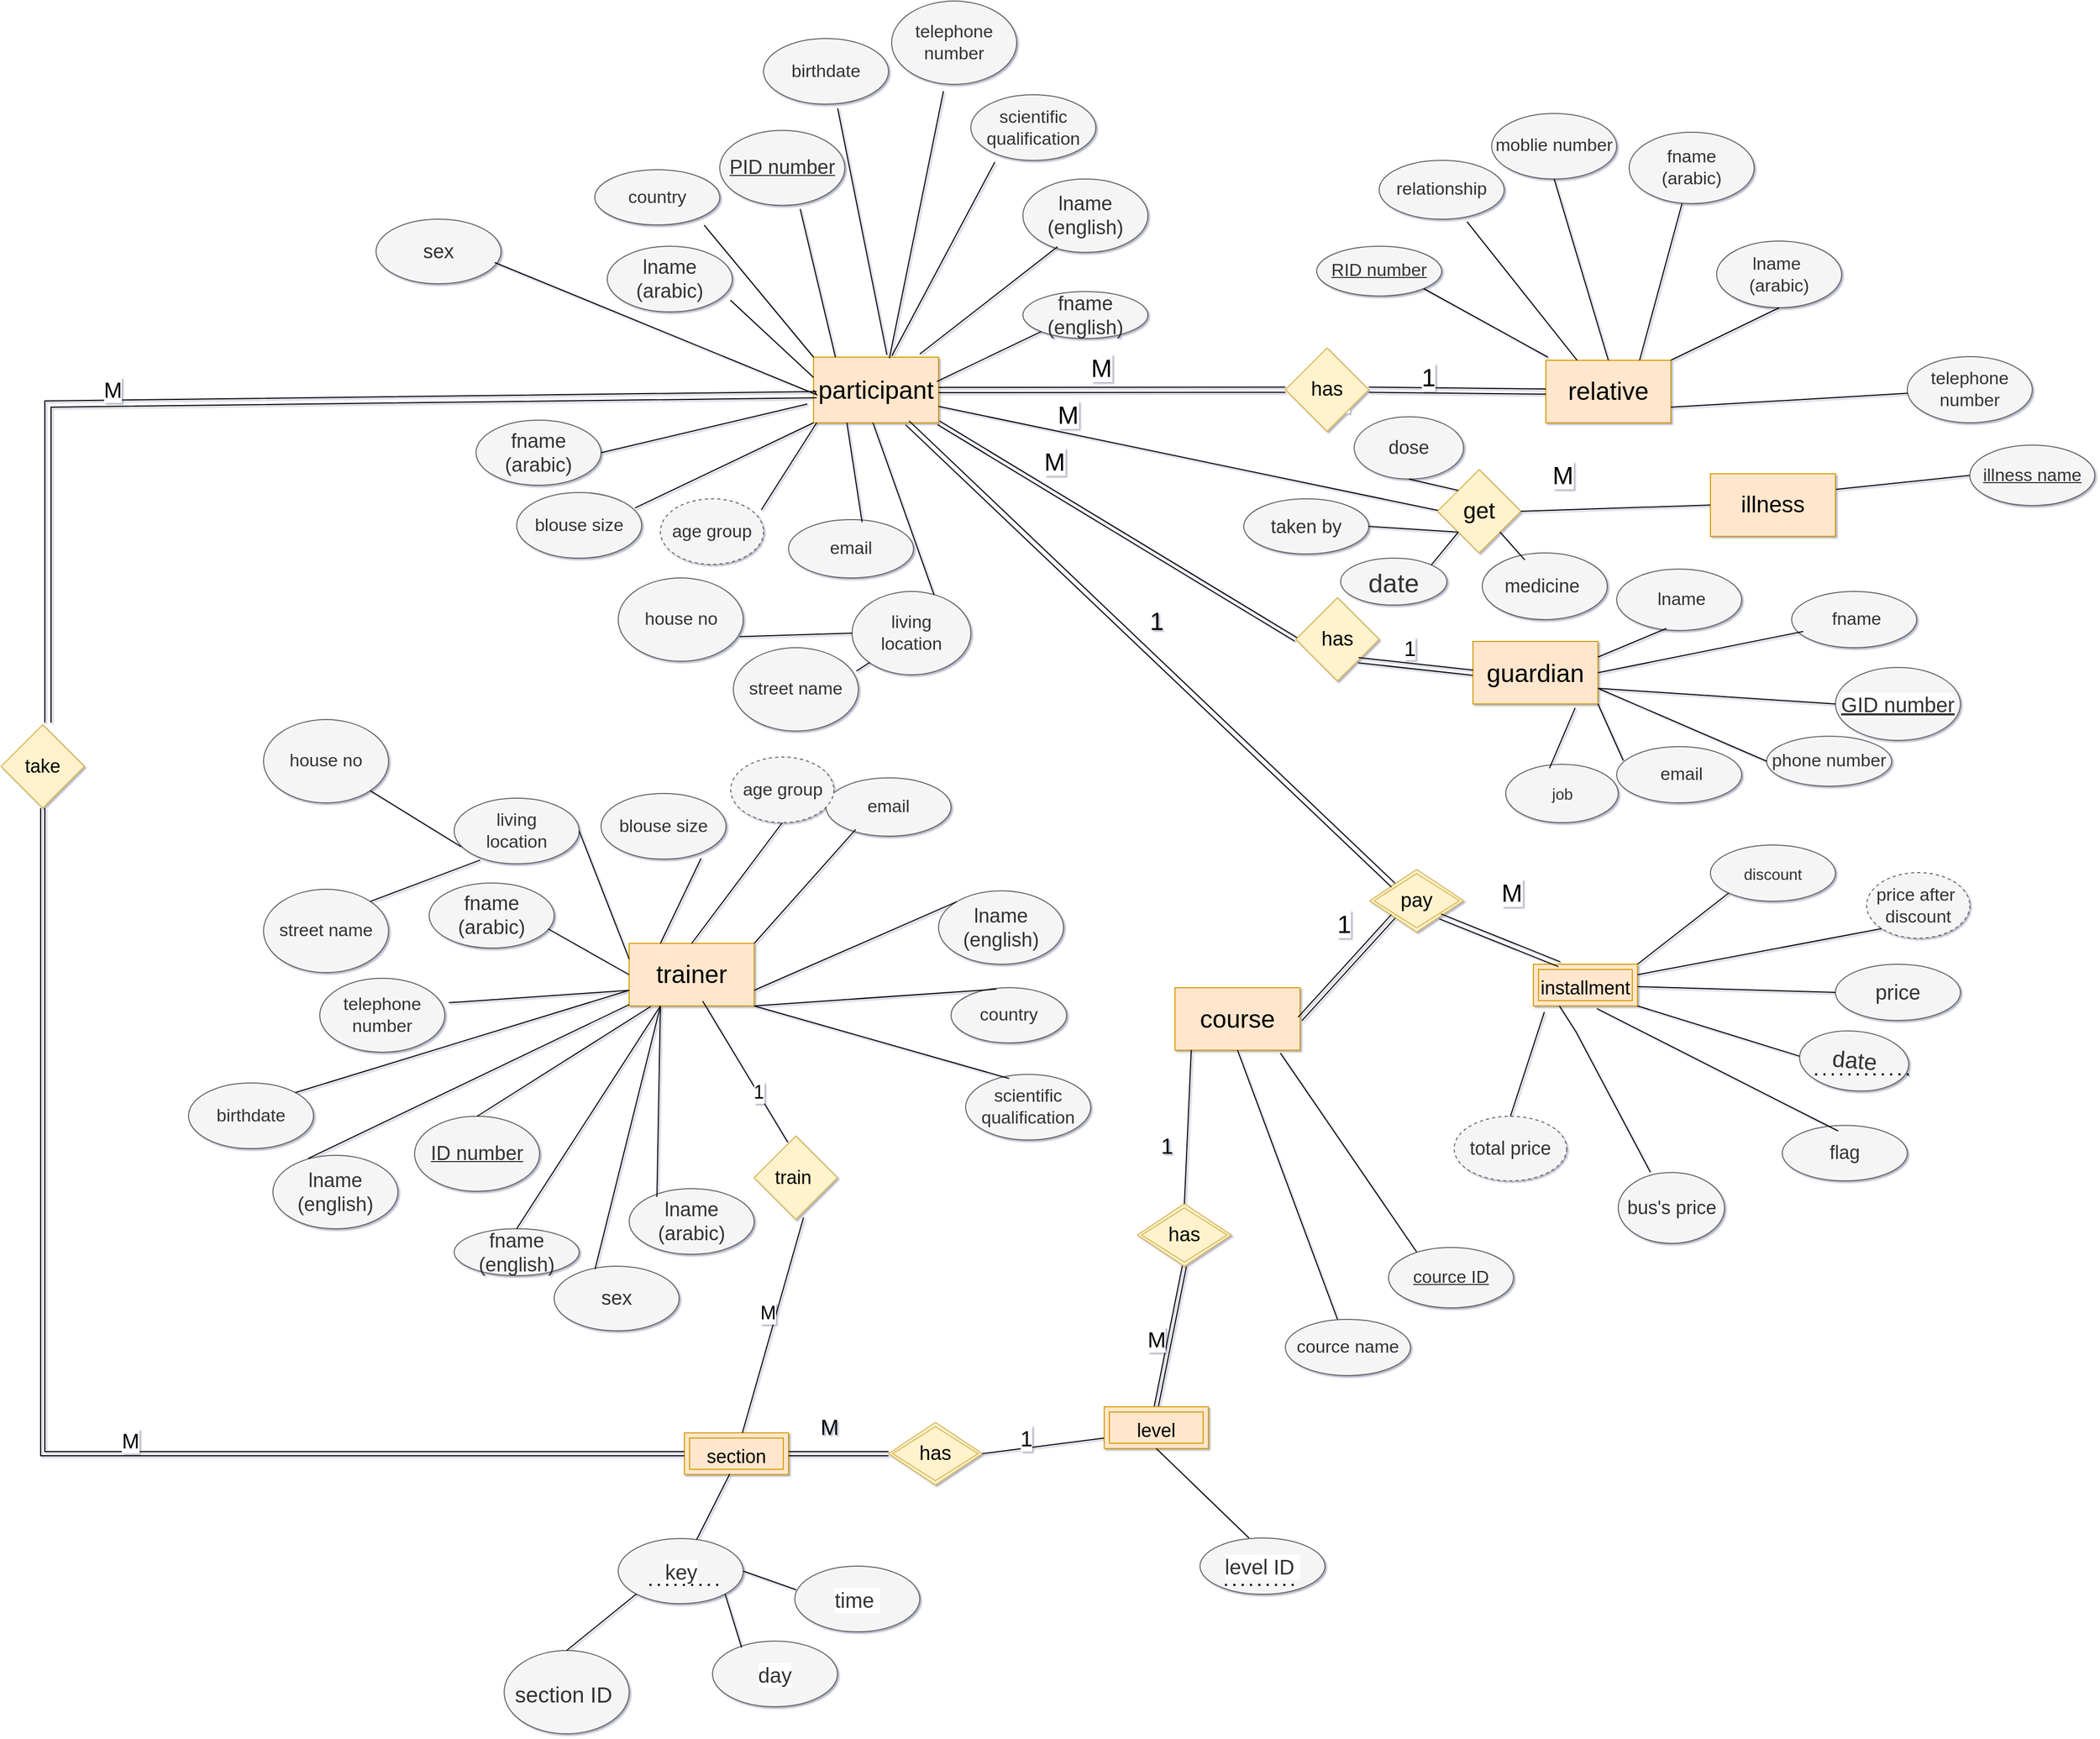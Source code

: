 <mxfile version="20.6.2" type="device"><diagram id="qIil8Bs-pjRNezsDcNnV" name="Page-1"><mxGraphModel dx="3748" dy="2324" grid="1" gridSize="9" guides="1" tooltips="1" connect="1" arrows="1" fold="1" page="1" pageScale="1" pageWidth="850" pageHeight="1100" background="none" math="0" shadow="1"><root><mxCell id="0"/><mxCell id="1" parent="0"/><mxCell id="x-8UiRjJ6hSAt3vL2i0E-39" value="&lt;h1&gt;&lt;span style=&quot;font-weight: normal;&quot;&gt;relative&lt;/span&gt;&lt;/h1&gt;" style="rounded=0;whiteSpace=wrap;html=1;align=center;fillColor=#ffe6cc;strokeColor=#d79b00;" parent="1" vertex="1"><mxGeometry x="601" y="30" width="120" height="60" as="geometry"/></mxCell><mxCell id="x-8UiRjJ6hSAt3vL2i0E-40" value="&lt;h1&gt;&lt;span style=&quot;font-weight: normal;&quot;&gt;participant&lt;/span&gt;&lt;/h1&gt;" style="rounded=0;whiteSpace=wrap;html=1;fillColor=#ffe6cc;strokeColor=#d79b00;fontStyle=0" parent="1" vertex="1"><mxGeometry x="-102" y="27" width="120" height="63" as="geometry"/></mxCell><mxCell id="x-8UiRjJ6hSAt3vL2i0E-41" value="&lt;h1&gt;&lt;span style=&quot;font-weight: normal;&quot;&gt;course&lt;/span&gt;&lt;/h1&gt;" style="rounded=0;whiteSpace=wrap;html=1;fillColor=#ffe6cc;strokeColor=#d79b00;" parent="1" vertex="1"><mxGeometry x="245" y="632.5" width="120" height="60" as="geometry"/></mxCell><mxCell id="x-8UiRjJ6hSAt3vL2i0E-42" value="&lt;h1&gt;&lt;span style=&quot;font-weight: normal;&quot;&gt;trainer&lt;/span&gt;&lt;/h1&gt;" style="rounded=0;whiteSpace=wrap;html=1;fillColor=#ffe6cc;strokeColor=#d79b00;" parent="1" vertex="1"><mxGeometry x="-279" y="590" width="120" height="60" as="geometry"/></mxCell><mxCell id="x-8UiRjJ6hSAt3vL2i0E-44" value="&lt;h1 style=&quot;line-height: 130%;&quot;&gt;&lt;span style=&quot;font-weight: normal;&quot;&gt;guardian&lt;/span&gt;&lt;/h1&gt;" style="rounded=0;whiteSpace=wrap;html=1;fillColor=#ffe6cc;strokeColor=#d79b00;" parent="1" vertex="1"><mxGeometry x="531" y="300" width="120" height="60" as="geometry"/></mxCell><mxCell id="x-8UiRjJ6hSAt3vL2i0E-46" value="&lt;h1&gt;&lt;span style=&quot;font-weight: normal;&quot;&gt;&lt;font style=&quot;font-size: 18px;&quot;&gt;installment&lt;/font&gt;&lt;/span&gt;&lt;/h1&gt;" style="shape=ext;margin=3;double=1;whiteSpace=wrap;html=1;align=center;fontSize=13;fillColor=#ffe6cc;strokeColor=#d79b00;" parent="1" vertex="1"><mxGeometry x="589" y="610" width="100" height="40" as="geometry"/></mxCell><mxCell id="x-8UiRjJ6hSAt3vL2i0E-48" style="edgeStyle=orthogonalEdgeStyle;rounded=0;orthogonalLoop=1;jettySize=auto;html=1;exitX=0.5;exitY=1;exitDx=0;exitDy=0;fontSize=13;" parent="1" edge="1"><mxGeometry relative="1" as="geometry"><mxPoint x="214" y="895" as="sourcePoint"/><mxPoint x="214" y="895" as="targetPoint"/></mxGeometry></mxCell><mxCell id="x-8UiRjJ6hSAt3vL2i0E-85" value="&lt;font style=&quot;font-size: 19px;&quot;&gt;has&lt;/font&gt;" style="rhombus;whiteSpace=wrap;html=1;rounded=0;fillColor=#fff2cc;strokeColor=#d6b656;" parent="1" vertex="1"><mxGeometry x="361" y="258" width="80" height="80" as="geometry"/></mxCell><mxCell id="q0zfnoqrIUmdkSIiABdV-17" value="&lt;font style=&quot;font-size: 18px;&quot;&gt;M&lt;/font&gt;" style="endArrow=none;html=1;rounded=0;labelBackgroundColor=default;strokeColor=default;strokeWidth=1;fontFamily=Helvetica;fontSize=13;fontColor=default;shape=connector;startArrow=none;" parent="1" source="x-8UiRjJ6hSAt3vL2i0E-70" edge="1"><mxGeometry x="-0.725" y="18" width="50" height="50" relative="1" as="geometry"><mxPoint x="18" y="63" as="sourcePoint"/><mxPoint x="378" y="81" as="targetPoint"/><mxPoint as="offset"/></mxGeometry></mxCell><mxCell id="q0zfnoqrIUmdkSIiABdV-21" value="fname&lt;br&gt;(english)" style="ellipse;whiteSpace=wrap;html=1;fontSize=19;fillColor=#f5f5f5;fontColor=#333333;strokeColor=#666666;" parent="1" vertex="1"><mxGeometry x="99" y="-36" width="120" height="45" as="geometry"/></mxCell><mxCell id="q0zfnoqrIUmdkSIiABdV-22" value="lname&lt;br&gt;(arabic)" style="ellipse;whiteSpace=wrap;html=1;fontSize=19;fillColor=#f5f5f5;fontColor=#333333;strokeColor=#666666;" parent="1" vertex="1"><mxGeometry x="-300" y="-79.5" width="120" height="63" as="geometry"/></mxCell><mxCell id="q0zfnoqrIUmdkSIiABdV-23" value="sex" style="ellipse;whiteSpace=wrap;html=1;fontSize=19;fillColor=#f5f5f5;fontColor=#333333;strokeColor=#666666;" parent="1" vertex="1"><mxGeometry x="-522" y="-105.5" width="120" height="62" as="geometry"/></mxCell><mxCell id="q0zfnoqrIUmdkSIiABdV-24" value="&lt;u&gt;PID number&lt;/u&gt;" style="ellipse;whiteSpace=wrap;html=1;fontSize=19;strokeColor=#666666;fillColor=#f5f5f5;fontColor=#333333;" parent="1" vertex="1"><mxGeometry x="-192" y="-190.75" width="120" height="72" as="geometry"/></mxCell><mxCell id="q0zfnoqrIUmdkSIiABdV-25" value="fname&lt;br&gt;(arabic)" style="ellipse;whiteSpace=wrap;html=1;fontSize=19;fillColor=#f5f5f5;fontColor=#333333;strokeColor=#666666;" parent="1" vertex="1"><mxGeometry x="-426" y="87.5" width="120" height="62.5" as="geometry"/></mxCell><mxCell id="q0zfnoqrIUmdkSIiABdV-26" value="lname&lt;br&gt;(english)" style="ellipse;whiteSpace=wrap;html=1;fontSize=19;fillColor=#f5f5f5;fontColor=#333333;strokeColor=#666666;" parent="1" vertex="1"><mxGeometry x="99" y="-144.13" width="120" height="70.5" as="geometry"/></mxCell><mxCell id="q0zfnoqrIUmdkSIiABdV-44" value="age group" style="ellipse;whiteSpace=wrap;html=1;fontSize=17;strokeColor=#666666;dashed=1;fillColor=#f5f5f5;fontColor=#333333;" parent="1" vertex="1"><mxGeometry x="-249" y="163" width="99" height="63" as="geometry"/></mxCell><mxCell id="q0zfnoqrIUmdkSIiABdV-45" value="scientific&lt;br&gt;qualification" style="ellipse;whiteSpace=wrap;html=1;fontSize=17;strokeColor=#666666;fillColor=#f5f5f5;fontColor=#333333;" parent="1" vertex="1"><mxGeometry x="49" y="-225" width="120" height="63" as="geometry"/></mxCell><mxCell id="q0zfnoqrIUmdkSIiABdV-47" value="blouse size" style="ellipse;whiteSpace=wrap;html=1;fontSize=17;strokeColor=#666666;fillColor=#f5f5f5;fontColor=#333333;" parent="1" vertex="1"><mxGeometry x="-387" y="157" width="120" height="63" as="geometry"/></mxCell><mxCell id="q0zfnoqrIUmdkSIiABdV-53" value="country" style="ellipse;whiteSpace=wrap;html=1;fontSize=17;strokeColor=#666666;fillColor=#f5f5f5;fontColor=#333333;" parent="1" vertex="1"><mxGeometry x="-312" y="-153" width="120" height="53" as="geometry"/></mxCell><mxCell id="q0zfnoqrIUmdkSIiABdV-54" value="living&lt;br&gt;location" style="ellipse;whiteSpace=wrap;html=1;fontSize=17;strokeColor=#666666;fillColor=#f5f5f5;fontColor=#333333;" parent="1" vertex="1"><mxGeometry x="-65" y="252" width="114" height="80" as="geometry"/></mxCell><mxCell id="q0zfnoqrIUmdkSIiABdV-55" value="street name" style="ellipse;whiteSpace=wrap;html=1;fontSize=17;strokeColor=#666666;fillColor=#f5f5f5;fontColor=#333333;" parent="1" vertex="1"><mxGeometry x="-179" y="306" width="120" height="80" as="geometry"/></mxCell><mxCell id="q0zfnoqrIUmdkSIiABdV-56" value="house no" style="ellipse;whiteSpace=wrap;html=1;fontSize=17;strokeColor=#666666;fillColor=#f5f5f5;fontColor=#333333;" parent="1" vertex="1"><mxGeometry x="-289.5" y="239" width="120" height="80" as="geometry"/></mxCell><mxCell id="q0zfnoqrIUmdkSIiABdV-57" value="telephone number" style="ellipse;whiteSpace=wrap;html=1;fontSize=17;strokeColor=#666666;fillColor=#f5f5f5;fontColor=#333333;" parent="1" vertex="1"><mxGeometry x="-27" y="-315" width="120" height="80" as="geometry"/></mxCell><mxCell id="q0zfnoqrIUmdkSIiABdV-58" value="email" style="ellipse;whiteSpace=wrap;html=1;fontSize=17;strokeColor=#666666;fillColor=#f5f5f5;fontColor=#333333;" parent="1" vertex="1"><mxGeometry x="-126" y="183" width="120" height="56" as="geometry"/></mxCell><mxCell id="q0zfnoqrIUmdkSIiABdV-60" value="" style="endArrow=none;html=1;rounded=0;fontSize=17;entryX=0.277;entryY=0.923;entryDx=0;entryDy=0;entryPerimeter=0;" parent="1" target="q0zfnoqrIUmdkSIiABdV-26" edge="1"><mxGeometry width="50" height="50" relative="1" as="geometry"><mxPoint y="24" as="sourcePoint"/><mxPoint x="-9" y="-81" as="targetPoint"/></mxGeometry></mxCell><mxCell id="q0zfnoqrIUmdkSIiABdV-61" value="" style="endArrow=none;html=1;rounded=0;fontSize=17;exitX=0.587;exitY=-0.035;exitDx=0;exitDy=0;exitPerimeter=0;entryX=0.593;entryY=1.063;entryDx=0;entryDy=0;entryPerimeter=0;" parent="1" source="x-8UiRjJ6hSAt3vL2i0E-40" target="q0zfnoqrIUmdkSIiABdV-43" edge="1"><mxGeometry width="50" height="50" relative="1" as="geometry"><mxPoint x="-72" y="-76" as="sourcePoint"/><mxPoint x="-22" y="-126" as="targetPoint"/></mxGeometry></mxCell><mxCell id="q0zfnoqrIUmdkSIiABdV-62" value="" style="endArrow=none;html=1;rounded=0;fontSize=17;entryX=0.643;entryY=1.047;entryDx=0;entryDy=0;entryPerimeter=0;" parent="1" target="q0zfnoqrIUmdkSIiABdV-24" edge="1"><mxGeometry width="50" height="50" relative="1" as="geometry"><mxPoint x="-81" y="27" as="sourcePoint"/><mxPoint x="-31" y="-23" as="targetPoint"/><Array as="points"/></mxGeometry></mxCell><mxCell id="q0zfnoqrIUmdkSIiABdV-63" value="" style="endArrow=none;html=1;rounded=0;fontSize=17;exitX=0.627;exitY=-0.022;exitDx=0;exitDy=0;exitPerimeter=0;entryX=0.192;entryY=1.026;entryDx=0;entryDy=0;entryPerimeter=0;" parent="1" source="x-8UiRjJ6hSAt3vL2i0E-40" target="q0zfnoqrIUmdkSIiABdV-45" edge="1"><mxGeometry width="50" height="50" relative="1" as="geometry"><mxPoint x="-5" y="-66" as="sourcePoint"/><mxPoint x="45" y="-116" as="targetPoint"/></mxGeometry></mxCell><mxCell id="q0zfnoqrIUmdkSIiABdV-64" value="" style="endArrow=none;html=1;rounded=0;fontSize=17;exitX=0.985;exitY=0.821;exitDx=0;exitDy=0;exitPerimeter=0;" parent="1" source="q0zfnoqrIUmdkSIiABdV-22" edge="1"><mxGeometry width="50" height="50" relative="1" as="geometry"><mxPoint x="-152" y="96.5" as="sourcePoint"/><mxPoint x="-102" y="46.5" as="targetPoint"/></mxGeometry></mxCell><mxCell id="q0zfnoqrIUmdkSIiABdV-43" value="&lt;font style=&quot;font-size: 17px;&quot;&gt;birthdate&lt;/font&gt;" style="ellipse;whiteSpace=wrap;html=1;fontSize=15;strokeColor=#666666;fillColor=#f5f5f5;fontColor=#333333;" parent="1" vertex="1"><mxGeometry x="-150" y="-279" width="120" height="63" as="geometry"/></mxCell><mxCell id="q0zfnoqrIUmdkSIiABdV-66" value="" style="endArrow=none;html=1;rounded=0;fontSize=17;entryX=1;entryY=0.5;entryDx=0;entryDy=0;" parent="1" target="q0zfnoqrIUmdkSIiABdV-25" edge="1"><mxGeometry width="50" height="50" relative="1" as="geometry"><mxPoint x="-108" y="72" as="sourcePoint"/><mxPoint x="-171" y="90" as="targetPoint"/><Array as="points"><mxPoint x="-108" y="72"/></Array></mxGeometry></mxCell><mxCell id="q0zfnoqrIUmdkSIiABdV-68" value="" style="endArrow=none;html=1;rounded=0;fontSize=17;exitX=0.875;exitY=1.004;exitDx=0;exitDy=0;exitPerimeter=0;entryX=0;entryY=0;entryDx=0;entryDy=0;" parent="1" source="q0zfnoqrIUmdkSIiABdV-53" target="x-8UiRjJ6hSAt3vL2i0E-40" edge="1"><mxGeometry width="50" height="50" relative="1" as="geometry"><mxPoint x="-152" y="68" as="sourcePoint"/><mxPoint x="-102" y="18" as="targetPoint"/></mxGeometry></mxCell><mxCell id="q0zfnoqrIUmdkSIiABdV-69" value="" style="endArrow=none;html=1;rounded=0;fontSize=17;exitX=0.95;exitY=0.671;exitDx=0;exitDy=0;exitPerimeter=0;entryX=0;entryY=0.5;entryDx=0;entryDy=0;" parent="1" source="q0zfnoqrIUmdkSIiABdV-23" target="x-8UiRjJ6hSAt3vL2i0E-40" edge="1"><mxGeometry width="50" height="50" relative="1" as="geometry"><mxPoint x="-72" y="-76" as="sourcePoint"/><mxPoint x="-22" y="-126" as="targetPoint"/><Array as="points"><mxPoint x="-99" y="63"/></Array></mxGeometry></mxCell><mxCell id="q0zfnoqrIUmdkSIiABdV-70" value="" style="endArrow=none;html=1;rounded=0;fontSize=17;exitX=0.947;exitY=0.235;exitDx=0;exitDy=0;exitPerimeter=0;" parent="1" source="q0zfnoqrIUmdkSIiABdV-47" edge="1"><mxGeometry width="50" height="50" relative="1" as="geometry"><mxPoint x="-152" y="140" as="sourcePoint"/><mxPoint x="-102" y="90" as="targetPoint"/></mxGeometry></mxCell><mxCell id="q0zfnoqrIUmdkSIiABdV-71" value="" style="endArrow=none;html=1;rounded=0;fontSize=17;exitX=0.588;exitY=0.043;exitDx=0;exitDy=0;exitPerimeter=0;" parent="1" source="q0zfnoqrIUmdkSIiABdV-58" edge="1"><mxGeometry width="50" height="50" relative="1" as="geometry"><mxPoint x="-120" y="140" as="sourcePoint"/><mxPoint x="-70" y="90" as="targetPoint"/></mxGeometry></mxCell><mxCell id="q0zfnoqrIUmdkSIiABdV-72" value="" style="endArrow=none;html=1;rounded=0;fontSize=17;exitX=0.607;exitY=0.016;exitDx=0;exitDy=0;exitPerimeter=0;entryX=0.414;entryY=1.083;entryDx=0;entryDy=0;entryPerimeter=0;" parent="1" source="x-8UiRjJ6hSAt3vL2i0E-40" target="q0zfnoqrIUmdkSIiABdV-57" edge="1"><mxGeometry width="50" height="50" relative="1" as="geometry"><mxPoint x="-14" y="-145" as="sourcePoint"/><mxPoint x="18" y="-181" as="targetPoint"/></mxGeometry></mxCell><mxCell id="q0zfnoqrIUmdkSIiABdV-73" value="" style="endArrow=none;html=1;rounded=0;fontSize=17;exitX=0.69;exitY=0.04;exitDx=0;exitDy=0;exitPerimeter=0;" parent="1" source="q0zfnoqrIUmdkSIiABdV-54" edge="1"><mxGeometry width="50" height="50" relative="1" as="geometry"><mxPoint x="-95" y="140" as="sourcePoint"/><mxPoint x="-45" y="90" as="targetPoint"/></mxGeometry></mxCell><mxCell id="q0zfnoqrIUmdkSIiABdV-75" value="" style="endArrow=none;html=1;rounded=0;fontSize=17;entryX=0;entryY=1;entryDx=0;entryDy=0;exitX=0.985;exitY=0.28;exitDx=0;exitDy=0;exitPerimeter=0;" parent="1" source="q0zfnoqrIUmdkSIiABdV-55" target="q0zfnoqrIUmdkSIiABdV-54" edge="1"><mxGeometry width="50" height="50" relative="1" as="geometry"><mxPoint x="-72" y="320" as="sourcePoint"/><mxPoint x="-22" y="270" as="targetPoint"/></mxGeometry></mxCell><mxCell id="q0zfnoqrIUmdkSIiABdV-76" value="" style="endArrow=none;html=1;rounded=0;fontSize=17;exitX=0.987;exitY=0.371;exitDx=0;exitDy=0;exitPerimeter=0;entryX=0;entryY=1;entryDx=0;entryDy=0;" parent="1" source="x-8UiRjJ6hSAt3vL2i0E-40" target="q0zfnoqrIUmdkSIiABdV-21" edge="1"><mxGeometry width="50" height="50" relative="1" as="geometry"><mxPoint x="40" y="68" as="sourcePoint"/><mxPoint x="90" y="18" as="targetPoint"/></mxGeometry></mxCell><mxCell id="q0zfnoqrIUmdkSIiABdV-79" value="" style="endArrow=none;html=1;rounded=0;fontSize=17;exitX=0.978;exitY=0.17;exitDx=0;exitDy=0;exitPerimeter=0;" parent="1" source="q0zfnoqrIUmdkSIiABdV-44" edge="1"><mxGeometry width="50" height="50" relative="1" as="geometry"><mxPoint x="-72" y="50" as="sourcePoint"/><mxPoint x="-99" y="90" as="targetPoint"/><Array as="points"><mxPoint x="-99" y="90"/></Array></mxGeometry></mxCell><mxCell id="q0zfnoqrIUmdkSIiABdV-80" value="&lt;u&gt;RID number&lt;/u&gt;" style="ellipse;whiteSpace=wrap;html=1;fontSize=17;strokeColor=#666666;fillColor=#f5f5f5;fontColor=#333333;" parent="1" vertex="1"><mxGeometry x="381" y="-79.5" width="120" height="47.75" as="geometry"/></mxCell><mxCell id="q0zfnoqrIUmdkSIiABdV-81" value="" style="endArrow=none;html=1;rounded=0;fontSize=17;exitX=0.75;exitY=0;exitDx=0;exitDy=0;" parent="1" source="x-8UiRjJ6hSAt3vL2i0E-39" target="q0zfnoqrIUmdkSIiABdV-82" edge="1"><mxGeometry width="50" height="50" relative="1" as="geometry"><mxPoint x="594" y="45" as="sourcePoint"/><mxPoint x="590" y="-29.5" as="targetPoint"/></mxGeometry></mxCell><mxCell id="q0zfnoqrIUmdkSIiABdV-82" value="fname&lt;br&gt;(arabic)" style="ellipse;whiteSpace=wrap;html=1;fontSize=17;strokeColor=#666666;fillColor=#f5f5f5;fontColor=#333333;" parent="1" vertex="1"><mxGeometry x="681" y="-189" width="120" height="68.5" as="geometry"/></mxCell><mxCell id="q0zfnoqrIUmdkSIiABdV-83" value="lname&amp;nbsp;&lt;br&gt;(arabic)" style="ellipse;whiteSpace=wrap;html=1;fontSize=17;strokeColor=#666666;fillColor=#f5f5f5;fontColor=#333333;" parent="1" vertex="1"><mxGeometry x="765" y="-84.5" width="120" height="64" as="geometry"/></mxCell><mxCell id="q0zfnoqrIUmdkSIiABdV-84" value="relationship" style="ellipse;whiteSpace=wrap;html=1;fontSize=17;strokeColor=#666666;fillColor=#f5f5f5;fontColor=#333333;" parent="1" vertex="1"><mxGeometry x="441" y="-162" width="120" height="56.5" as="geometry"/></mxCell><mxCell id="q0zfnoqrIUmdkSIiABdV-85" value="telephone number" style="ellipse;whiteSpace=wrap;html=1;fontSize=17;strokeColor=#666666;fillColor=#f5f5f5;fontColor=#333333;" parent="1" vertex="1"><mxGeometry x="948" y="26.5" width="120" height="63.5" as="geometry"/></mxCell><mxCell id="q0zfnoqrIUmdkSIiABdV-86" value="moblie number" style="ellipse;whiteSpace=wrap;html=1;fontSize=17;strokeColor=#666666;fillColor=#f5f5f5;fontColor=#333333;" parent="1" vertex="1"><mxGeometry x="549" y="-207" width="120" height="62.87" as="geometry"/></mxCell><mxCell id="q0zfnoqrIUmdkSIiABdV-87" value="" style="endArrow=none;html=1;rounded=0;fontSize=17;exitX=0.5;exitY=0;exitDx=0;exitDy=0;entryX=0.5;entryY=1;entryDx=0;entryDy=0;" parent="1" source="x-8UiRjJ6hSAt3vL2i0E-39" target="q0zfnoqrIUmdkSIiABdV-86" edge="1"><mxGeometry width="50" height="50" relative="1" as="geometry"><mxPoint x="522" y="-58.25" as="sourcePoint"/><mxPoint x="572" y="-108.25" as="targetPoint"/></mxGeometry></mxCell><mxCell id="q0zfnoqrIUmdkSIiABdV-88" value="" style="endArrow=none;html=1;rounded=0;fontSize=17;entryX=0.5;entryY=1;entryDx=0;entryDy=0;exitX=1;exitY=0;exitDx=0;exitDy=0;" parent="1" source="x-8UiRjJ6hSAt3vL2i0E-39" target="q0zfnoqrIUmdkSIiABdV-83" edge="1"><mxGeometry width="50" height="50" relative="1" as="geometry"><mxPoint x="612" y="45" as="sourcePoint"/><mxPoint x="662" y="-0.25" as="targetPoint"/></mxGeometry></mxCell><mxCell id="q0zfnoqrIUmdkSIiABdV-89" value="" style="endArrow=none;html=1;rounded=0;fontSize=17;exitX=1;exitY=0.75;exitDx=0;exitDy=0;" parent="1" source="x-8UiRjJ6hSAt3vL2i0E-39" target="q0zfnoqrIUmdkSIiABdV-85" edge="1"><mxGeometry width="50" height="50" relative="1" as="geometry"><mxPoint x="666" y="116.5" as="sourcePoint"/><mxPoint x="711" y="72" as="targetPoint"/></mxGeometry></mxCell><mxCell id="q0zfnoqrIUmdkSIiABdV-90" value="" style="endArrow=none;html=1;rounded=0;fontSize=17;entryX=1;entryY=1;entryDx=0;entryDy=0;" parent="1" target="q0zfnoqrIUmdkSIiABdV-80" edge="1"><mxGeometry width="50" height="50" relative="1" as="geometry"><mxPoint x="603" y="27" as="sourcePoint"/><mxPoint x="522" y="-9" as="targetPoint"/></mxGeometry></mxCell><mxCell id="q0zfnoqrIUmdkSIiABdV-91" value="" style="endArrow=none;html=1;rounded=0;fontSize=17;entryX=0.703;entryY=1.044;entryDx=0;entryDy=0;entryPerimeter=0;exitX=0.25;exitY=0;exitDx=0;exitDy=0;" parent="1" source="x-8UiRjJ6hSAt3vL2i0E-39" target="q0zfnoqrIUmdkSIiABdV-84" edge="1"><mxGeometry width="50" height="50" relative="1" as="geometry"><mxPoint x="576" y="45" as="sourcePoint"/><mxPoint x="554" y="-59.75" as="targetPoint"/></mxGeometry></mxCell><mxCell id="q0zfnoqrIUmdkSIiABdV-95" value="" style="endArrow=none;html=1;rounded=0;fontSize=17;entryX=0;entryY=0.5;entryDx=0;entryDy=0;exitX=1;exitY=0.25;exitDx=0;exitDy=0;" parent="1" source="vGek7b825uTnuup1Wz8Z-1" target="q0zfnoqrIUmdkSIiABdV-92" edge="1"><mxGeometry width="50" height="50" relative="1" as="geometry"><mxPoint x="708" y="166" as="sourcePoint"/><mxPoint x="775.5" y="161.5" as="targetPoint"/></mxGeometry></mxCell><mxCell id="q0zfnoqrIUmdkSIiABdV-97" value="&amp;nbsp;fname" style="ellipse;whiteSpace=wrap;html=1;fontSize=17;strokeColor=#666666;fillColor=#f5f5f5;fontColor=#333333;" parent="1" vertex="1"><mxGeometry x="837" y="252" width="120" height="54" as="geometry"/></mxCell><mxCell id="q0zfnoqrIUmdkSIiABdV-100" value="&amp;nbsp;lname" style="ellipse;whiteSpace=wrap;html=1;fontSize=17;strokeColor=#666666;fillColor=#f5f5f5;fontColor=#333333;" parent="1" vertex="1"><mxGeometry x="669" y="230.5" width="120" height="59" as="geometry"/></mxCell><mxCell id="q0zfnoqrIUmdkSIiABdV-101" value="phone number" style="ellipse;whiteSpace=wrap;html=1;fontSize=17;strokeColor=#666666;fillColor=#f5f5f5;fontColor=#333333;" parent="1" vertex="1"><mxGeometry x="813" y="391" width="120" height="48" as="geometry"/></mxCell><mxCell id="q0zfnoqrIUmdkSIiABdV-102" value="&amp;nbsp;email" style="ellipse;whiteSpace=wrap;html=1;fontSize=17;strokeColor=#666666;fillColor=#f5f5f5;fontColor=#333333;" parent="1" vertex="1"><mxGeometry x="669" y="401" width="120" height="54" as="geometry"/></mxCell><mxCell id="q0zfnoqrIUmdkSIiABdV-107" value="" style="endArrow=none;html=1;rounded=0;fontSize=17;exitX=1;exitY=0.5;exitDx=0;exitDy=0;entryX=0.093;entryY=0.711;entryDx=0;entryDy=0;entryPerimeter=0;" parent="1" source="x-8UiRjJ6hSAt3vL2i0E-44" target="q0zfnoqrIUmdkSIiABdV-97" edge="1"><mxGeometry width="50" height="50" relative="1" as="geometry"><mxPoint x="661" y="369" as="sourcePoint"/><mxPoint x="711" y="319" as="targetPoint"/><Array as="points"/></mxGeometry></mxCell><mxCell id="q0zfnoqrIUmdkSIiABdV-108" value="" style="endArrow=none;html=1;rounded=0;fontSize=17;entryX=0.398;entryY=0.966;entryDx=0;entryDy=0;entryPerimeter=0;exitX=1;exitY=0.25;exitDx=0;exitDy=0;" parent="1" source="x-8UiRjJ6hSAt3vL2i0E-44" target="q0zfnoqrIUmdkSIiABdV-100" edge="1"><mxGeometry width="50" height="50" relative="1" as="geometry"><mxPoint x="675" y="306" as="sourcePoint"/><mxPoint x="783" y="261" as="targetPoint"/></mxGeometry></mxCell><mxCell id="q0zfnoqrIUmdkSIiABdV-110" value="" style="endArrow=none;html=1;rounded=0;fontSize=17;entryX=0.053;entryY=0.248;entryDx=0;entryDy=0;entryPerimeter=0;exitX=1;exitY=1;exitDx=0;exitDy=0;" parent="1" source="x-8UiRjJ6hSAt3vL2i0E-44" target="q0zfnoqrIUmdkSIiABdV-102" edge="1"><mxGeometry width="50" height="50" relative="1" as="geometry"><mxPoint x="666" y="351" as="sourcePoint"/><mxPoint x="729" y="369" as="targetPoint"/></mxGeometry></mxCell><mxCell id="q0zfnoqrIUmdkSIiABdV-111" value="" style="endArrow=none;html=1;rounded=0;fontSize=17;entryX=0;entryY=0.5;entryDx=0;entryDy=0;exitX=1;exitY=0.75;exitDx=0;exitDy=0;" parent="1" source="x-8UiRjJ6hSAt3vL2i0E-44" target="q0zfnoqrIUmdkSIiABdV-101" edge="1"><mxGeometry width="50" height="50" relative="1" as="geometry"><mxPoint x="468" y="275" as="sourcePoint"/><mxPoint x="518" y="225" as="targetPoint"/></mxGeometry></mxCell><mxCell id="q0zfnoqrIUmdkSIiABdV-113" value="&lt;font style=&quot;font-size: 20px;&quot;&gt;price&lt;/font&gt;" style="ellipse;whiteSpace=wrap;html=1;fontSize=17;strokeColor=#666666;fillColor=#f5f5f5;fontColor=#333333;" parent="1" vertex="1"><mxGeometry x="879" y="610" width="120" height="54" as="geometry"/></mxCell><mxCell id="q0zfnoqrIUmdkSIiABdV-116" value="" style="endArrow=none;html=1;rounded=0;fontSize=17;entryX=0;entryY=0.5;entryDx=0;entryDy=0;" parent="1" source="x-8UiRjJ6hSAt3vL2i0E-46" target="q0zfnoqrIUmdkSIiABdV-113" edge="1"><mxGeometry width="50" height="50" relative="1" as="geometry"><mxPoint x="468" y="572" as="sourcePoint"/><mxPoint x="518" y="522" as="targetPoint"/></mxGeometry></mxCell><mxCell id="q0zfnoqrIUmdkSIiABdV-118" value="" style="endArrow=none;html=1;rounded=0;fontSize=17;exitX=0.5;exitY=1;exitDx=0;exitDy=0;" parent="1" source="x-8UiRjJ6hSAt3vL2i0E-41" target="q0zfnoqrIUmdkSIiABdV-119" edge="1"><mxGeometry width="50" height="50" relative="1" as="geometry"><mxPoint x="389" y="612" as="sourcePoint"/><mxPoint x="457" y="612" as="targetPoint"/></mxGeometry></mxCell><mxCell id="q0zfnoqrIUmdkSIiABdV-119" value="cource name" style="ellipse;whiteSpace=wrap;html=1;fontSize=17;strokeColor=#666666;fillColor=#f5f5f5;fontColor=#333333;" parent="1" vertex="1"><mxGeometry x="351" y="951" width="120" height="54" as="geometry"/></mxCell><mxCell id="q0zfnoqrIUmdkSIiABdV-120" value="" style="endArrow=none;html=1;rounded=0;fontSize=17;entryX=0.843;entryY=1.047;entryDx=0;entryDy=0;entryPerimeter=0;exitX=0.238;exitY=0.114;exitDx=0;exitDy=0;exitPerimeter=0;" parent="1" source="q0zfnoqrIUmdkSIiABdV-117" target="x-8UiRjJ6hSAt3vL2i0E-41" edge="1"><mxGeometry width="50" height="50" relative="1" as="geometry"><mxPoint x="468" y="491" as="sourcePoint"/><mxPoint x="518" y="441" as="targetPoint"/></mxGeometry></mxCell><mxCell id="q0zfnoqrIUmdkSIiABdV-128" value="living&lt;br&gt;location" style="ellipse;whiteSpace=wrap;html=1;fontSize=17;strokeColor=#666666;fillColor=#f5f5f5;fontColor=#333333;" parent="1" vertex="1"><mxGeometry x="-447" y="450.5" width="120" height="63" as="geometry"/></mxCell><mxCell id="q0zfnoqrIUmdkSIiABdV-129" value="house no" style="ellipse;whiteSpace=wrap;html=1;fontSize=17;strokeColor=#666666;fillColor=#f5f5f5;fontColor=#333333;" parent="1" vertex="1"><mxGeometry x="-630" y="375" width="120" height="80" as="geometry"/></mxCell><mxCell id="q0zfnoqrIUmdkSIiABdV-130" value="street name" style="ellipse;whiteSpace=wrap;html=1;fontSize=17;strokeColor=#666666;fillColor=#f5f5f5;fontColor=#333333;" parent="1" vertex="1"><mxGeometry x="-630" y="538" width="120" height="80" as="geometry"/></mxCell><mxCell id="q0zfnoqrIUmdkSIiABdV-131" value="email" style="ellipse;whiteSpace=wrap;html=1;fontSize=17;strokeColor=#666666;fillColor=#f5f5f5;fontColor=#333333;" parent="1" vertex="1"><mxGeometry x="-90" y="431" width="120" height="56" as="geometry"/></mxCell><mxCell id="q0zfnoqrIUmdkSIiABdV-132" value="age group" style="ellipse;whiteSpace=wrap;html=1;fontSize=17;strokeColor=#666666;dashed=1;fillColor=#f5f5f5;fontColor=#333333;" parent="1" vertex="1"><mxGeometry x="-181.5" y="411" width="99" height="63" as="geometry"/></mxCell><mxCell id="q0zfnoqrIUmdkSIiABdV-133" value="blouse size" style="ellipse;whiteSpace=wrap;html=1;fontSize=17;strokeColor=#666666;fillColor=#f5f5f5;fontColor=#333333;" parent="1" vertex="1"><mxGeometry x="-306" y="446" width="120" height="63" as="geometry"/></mxCell><mxCell id="q0zfnoqrIUmdkSIiABdV-134" value="fname&lt;br&gt;(arabic)" style="ellipse;whiteSpace=wrap;html=1;fontSize=19;fillColor=#f5f5f5;fontColor=#333333;strokeColor=#666666;" parent="1" vertex="1"><mxGeometry x="-471" y="532" width="120" height="62.5" as="geometry"/></mxCell><mxCell id="q0zfnoqrIUmdkSIiABdV-135" value="lname&lt;br&gt;(arabic)" style="ellipse;whiteSpace=wrap;html=1;fontSize=19;fillColor=#f5f5f5;fontColor=#333333;strokeColor=#666666;" parent="1" vertex="1"><mxGeometry x="-279" y="825.5" width="120" height="63" as="geometry"/></mxCell><mxCell id="q0zfnoqrIUmdkSIiABdV-136" value="sex" style="ellipse;whiteSpace=wrap;html=1;fontSize=19;fillColor=#f5f5f5;fontColor=#333333;strokeColor=#666666;" parent="1" vertex="1"><mxGeometry x="-351" y="900" width="120" height="62" as="geometry"/></mxCell><mxCell id="q0zfnoqrIUmdkSIiABdV-137" value="country" style="ellipse;whiteSpace=wrap;html=1;fontSize=17;strokeColor=#666666;fillColor=#f5f5f5;fontColor=#333333;" parent="1" vertex="1"><mxGeometry x="30" y="632.5" width="111" height="53" as="geometry"/></mxCell><mxCell id="q0zfnoqrIUmdkSIiABdV-138" value="&lt;u&gt;ID number&lt;/u&gt;" style="ellipse;whiteSpace=wrap;html=1;fontSize=19;strokeColor=#666666;fillColor=#f5f5f5;fontColor=#333333;" parent="1" vertex="1"><mxGeometry x="-485" y="756" width="120" height="72" as="geometry"/></mxCell><mxCell id="q0zfnoqrIUmdkSIiABdV-139" value="&lt;font style=&quot;font-size: 17px;&quot;&gt;birthdate&lt;/font&gt;" style="ellipse;whiteSpace=wrap;html=1;fontSize=15;strokeColor=#666666;fillColor=#f5f5f5;fontColor=#333333;" parent="1" vertex="1"><mxGeometry x="-702" y="724" width="120" height="63" as="geometry"/></mxCell><mxCell id="q0zfnoqrIUmdkSIiABdV-140" value="telephone number" style="ellipse;whiteSpace=wrap;html=1;fontSize=17;strokeColor=#666666;fillColor=#f5f5f5;fontColor=#333333;" parent="1" vertex="1"><mxGeometry x="-576" y="623.5" width="120" height="71" as="geometry"/></mxCell><mxCell id="q0zfnoqrIUmdkSIiABdV-141" value="scientific&lt;br&gt;qualification" style="ellipse;whiteSpace=wrap;html=1;fontSize=17;strokeColor=#666666;fillColor=#f5f5f5;fontColor=#333333;" parent="1" vertex="1"><mxGeometry x="44" y="715.75" width="120" height="63" as="geometry"/></mxCell><mxCell id="q0zfnoqrIUmdkSIiABdV-142" value="lname&lt;br&gt;(english)" style="ellipse;whiteSpace=wrap;html=1;fontSize=19;fillColor=#f5f5f5;fontColor=#333333;strokeColor=#666666;" parent="1" vertex="1"><mxGeometry x="18" y="539.5" width="120" height="70.5" as="geometry"/></mxCell><mxCell id="q0zfnoqrIUmdkSIiABdV-143" value="lname&lt;br&gt;(english)" style="ellipse;whiteSpace=wrap;html=1;fontSize=19;fillColor=#f5f5f5;fontColor=#333333;strokeColor=#666666;" parent="1" vertex="1"><mxGeometry x="-621" y="793.5" width="120" height="70.5" as="geometry"/></mxCell><mxCell id="q0zfnoqrIUmdkSIiABdV-144" value="fname&lt;br&gt;(english)" style="ellipse;whiteSpace=wrap;html=1;fontSize=19;fillColor=#f5f5f5;fontColor=#333333;strokeColor=#666666;" parent="1" vertex="1"><mxGeometry x="-447" y="864" width="120" height="45" as="geometry"/></mxCell><mxCell id="q0zfnoqrIUmdkSIiABdV-145" value="" style="endArrow=none;html=1;rounded=0;fontSize=17;entryX=0.237;entryY=0.886;entryDx=0;entryDy=0;entryPerimeter=0;exitX=1;exitY=0;exitDx=0;exitDy=0;" parent="1" source="x-8UiRjJ6hSAt3vL2i0E-42" target="q0zfnoqrIUmdkSIiABdV-131" edge="1"><mxGeometry width="50" height="50" relative="1" as="geometry"><mxPoint x="-9" y="527" as="sourcePoint"/><mxPoint x="41" y="477" as="targetPoint"/></mxGeometry></mxCell><mxCell id="q0zfnoqrIUmdkSIiABdV-146" value="" style="endArrow=none;html=1;rounded=0;fontSize=17;entryX=0.5;entryY=1;entryDx=0;entryDy=0;exitX=0.5;exitY=0;exitDx=0;exitDy=0;" parent="1" source="x-8UiRjJ6hSAt3vL2i0E-42" target="q0zfnoqrIUmdkSIiABdV-132" edge="1"><mxGeometry width="50" height="50" relative="1" as="geometry"><mxPoint x="-9" y="527" as="sourcePoint"/><mxPoint x="41" y="477" as="targetPoint"/></mxGeometry></mxCell><mxCell id="q0zfnoqrIUmdkSIiABdV-147" value="" style="endArrow=none;html=1;rounded=0;fontSize=17;entryX=0.8;entryY=0.99;entryDx=0;entryDy=0;entryPerimeter=0;exitX=0.25;exitY=0;exitDx=0;exitDy=0;" parent="1" source="x-8UiRjJ6hSAt3vL2i0E-42" target="q0zfnoqrIUmdkSIiABdV-133" edge="1"><mxGeometry width="50" height="50" relative="1" as="geometry"><mxPoint x="-9" y="527" as="sourcePoint"/><mxPoint x="41" y="477" as="targetPoint"/></mxGeometry></mxCell><mxCell id="q0zfnoqrIUmdkSIiABdV-148" value="" style="endArrow=none;html=1;rounded=0;fontSize=17;entryX=0;entryY=0.25;entryDx=0;entryDy=0;exitX=1;exitY=0.5;exitDx=0;exitDy=0;" parent="1" source="q0zfnoqrIUmdkSIiABdV-128" target="x-8UiRjJ6hSAt3vL2i0E-42" edge="1"><mxGeometry width="50" height="50" relative="1" as="geometry"><mxPoint x="-9" y="527" as="sourcePoint"/><mxPoint x="41" y="477" as="targetPoint"/></mxGeometry></mxCell><mxCell id="q0zfnoqrIUmdkSIiABdV-149" value="" style="endArrow=none;html=1;rounded=0;fontSize=17;entryX=0.055;entryY=0.74;entryDx=0;entryDy=0;entryPerimeter=0;exitX=1;exitY=1;exitDx=0;exitDy=0;" parent="1" source="q0zfnoqrIUmdkSIiABdV-129" target="q0zfnoqrIUmdkSIiABdV-128" edge="1"><mxGeometry width="50" height="50" relative="1" as="geometry"><mxPoint x="-351" y="495" as="sourcePoint"/><mxPoint x="41" y="477" as="targetPoint"/></mxGeometry></mxCell><mxCell id="q0zfnoqrIUmdkSIiABdV-150" value="" style="endArrow=none;html=1;rounded=0;fontSize=17;entryX=0.208;entryY=0.943;entryDx=0;entryDy=0;entryPerimeter=0;exitX=1;exitY=0;exitDx=0;exitDy=0;" parent="1" source="q0zfnoqrIUmdkSIiABdV-130" target="q0zfnoqrIUmdkSIiABdV-128" edge="1"><mxGeometry width="50" height="50" relative="1" as="geometry"><mxPoint x="-9" y="527" as="sourcePoint"/><mxPoint x="41" y="477" as="targetPoint"/></mxGeometry></mxCell><mxCell id="q0zfnoqrIUmdkSIiABdV-151" value="" style="endArrow=none;html=1;rounded=0;fontSize=17;entryX=0;entryY=0.5;entryDx=0;entryDy=0;exitX=0.952;exitY=0.704;exitDx=0;exitDy=0;exitPerimeter=0;" parent="1" source="q0zfnoqrIUmdkSIiABdV-134" target="x-8UiRjJ6hSAt3vL2i0E-42" edge="1"><mxGeometry width="50" height="50" relative="1" as="geometry"><mxPoint x="-9" y="527" as="sourcePoint"/><mxPoint x="41" y="477" as="targetPoint"/></mxGeometry></mxCell><mxCell id="q0zfnoqrIUmdkSIiABdV-152" value="" style="endArrow=none;html=1;rounded=0;fontSize=17;entryX=1;entryY=0.75;entryDx=0;entryDy=0;exitX=0;exitY=0;exitDx=0;exitDy=0;" parent="1" source="q0zfnoqrIUmdkSIiABdV-142" target="x-8UiRjJ6hSAt3vL2i0E-42" edge="1"><mxGeometry width="50" height="50" relative="1" as="geometry"><mxPoint x="-9" y="527" as="sourcePoint"/><mxPoint x="41" y="477" as="targetPoint"/></mxGeometry></mxCell><mxCell id="q0zfnoqrIUmdkSIiABdV-154" value="" style="endArrow=none;html=1;rounded=0;fontSize=17;entryX=1;entryY=1;entryDx=0;entryDy=0;exitX=0.348;exitY=0.063;exitDx=0;exitDy=0;exitPerimeter=0;" parent="1" source="q0zfnoqrIUmdkSIiABdV-141" target="x-8UiRjJ6hSAt3vL2i0E-42" edge="1"><mxGeometry width="50" height="50" relative="1" as="geometry"><mxPoint x="-27" y="639" as="sourcePoint"/><mxPoint x="41" y="477" as="targetPoint"/></mxGeometry></mxCell><mxCell id="q0zfnoqrIUmdkSIiABdV-155" value="" style="endArrow=none;html=1;rounded=0;fontSize=17;entryX=0.25;entryY=1;entryDx=0;entryDy=0;exitX=0.222;exitY=0.127;exitDx=0;exitDy=0;exitPerimeter=0;" parent="1" source="q0zfnoqrIUmdkSIiABdV-135" target="x-8UiRjJ6hSAt3vL2i0E-42" edge="1"><mxGeometry width="50" height="50" relative="1" as="geometry"><mxPoint x="-9" y="527" as="sourcePoint"/><mxPoint x="41" y="477" as="targetPoint"/></mxGeometry></mxCell><mxCell id="q0zfnoqrIUmdkSIiABdV-156" value="" style="endArrow=none;html=1;rounded=0;fontSize=17;entryX=0.25;entryY=1;entryDx=0;entryDy=0;exitX=0.327;exitY=0.044;exitDx=0;exitDy=0;exitPerimeter=0;" parent="1" source="q0zfnoqrIUmdkSIiABdV-136" target="x-8UiRjJ6hSAt3vL2i0E-42" edge="1"><mxGeometry width="50" height="50" relative="1" as="geometry"><mxPoint x="-9" y="527" as="sourcePoint"/><mxPoint x="41" y="477" as="targetPoint"/></mxGeometry></mxCell><mxCell id="q0zfnoqrIUmdkSIiABdV-157" value="" style="endArrow=none;html=1;rounded=0;fontSize=17;entryX=0;entryY=0.75;entryDx=0;entryDy=0;exitX=1.032;exitY=0.33;exitDx=0;exitDy=0;exitPerimeter=0;" parent="1" source="q0zfnoqrIUmdkSIiABdV-140" target="x-8UiRjJ6hSAt3vL2i0E-42" edge="1"><mxGeometry width="50" height="50" relative="1" as="geometry"><mxPoint x="-9" y="527" as="sourcePoint"/><mxPoint x="41" y="477" as="targetPoint"/></mxGeometry></mxCell><mxCell id="q0zfnoqrIUmdkSIiABdV-158" value="" style="endArrow=none;html=1;rounded=0;fontSize=17;exitX=0.5;exitY=0;exitDx=0;exitDy=0;entryX=0.172;entryY=1.01;entryDx=0;entryDy=0;entryPerimeter=0;" parent="1" source="q0zfnoqrIUmdkSIiABdV-138" target="x-8UiRjJ6hSAt3vL2i0E-42" edge="1"><mxGeometry width="50" height="50" relative="1" as="geometry"><mxPoint x="-9" y="527" as="sourcePoint"/><mxPoint x="-144" y="522" as="targetPoint"/></mxGeometry></mxCell><mxCell id="q0zfnoqrIUmdkSIiABdV-159" value="" style="endArrow=none;html=1;rounded=0;fontSize=17;exitX=0.393;exitY=0.026;exitDx=0;exitDy=0;exitPerimeter=0;entryX=1;entryY=1;entryDx=0;entryDy=0;" parent="1" source="q0zfnoqrIUmdkSIiABdV-137" target="x-8UiRjJ6hSAt3vL2i0E-42" edge="1"><mxGeometry width="50" height="50" relative="1" as="geometry"><mxPoint x="-9" y="527" as="sourcePoint"/><mxPoint x="-162" y="648" as="targetPoint"/></mxGeometry></mxCell><mxCell id="q0zfnoqrIUmdkSIiABdV-160" value="" style="endArrow=none;html=1;rounded=0;fontSize=17;exitX=1;exitY=0;exitDx=0;exitDy=0;entryX=0;entryY=0.75;entryDx=0;entryDy=0;" parent="1" source="q0zfnoqrIUmdkSIiABdV-139" target="x-8UiRjJ6hSAt3vL2i0E-42" edge="1"><mxGeometry width="50" height="50" relative="1" as="geometry"><mxPoint x="-9" y="527" as="sourcePoint"/><mxPoint x="-153" y="522" as="targetPoint"/></mxGeometry></mxCell><mxCell id="q0zfnoqrIUmdkSIiABdV-164" value="" style="endArrow=none;html=1;rounded=0;fontSize=17;exitX=0.282;exitY=0.043;exitDx=0;exitDy=0;exitPerimeter=0;" parent="1" source="q0zfnoqrIUmdkSIiABdV-143" target="x-8UiRjJ6hSAt3vL2i0E-42" edge="1"><mxGeometry width="50" height="50" relative="1" as="geometry"><mxPoint x="-54" y="752" as="sourcePoint"/><mxPoint x="-153" y="522" as="targetPoint"/></mxGeometry></mxCell><mxCell id="x-8UiRjJ6hSAt3vL2i0E-70" value="&lt;font style=&quot;font-size: 19px;&quot;&gt;has&lt;/font&gt;" style="rhombus;whiteSpace=wrap;html=1;rounded=0;fillColor=#fff2cc;strokeColor=#d6b656;" parent="1" vertex="1"><mxGeometry x="351" y="18.25" width="80" height="80" as="geometry"/></mxCell><mxCell id="GwJSIbT38KMRfua4XidP-6" value="job" style="ellipse;whiteSpace=wrap;html=1;fontSize=15;fillColor=#f5f5f5;fontColor=#333333;strokeColor=#666666;" parent="1" vertex="1"><mxGeometry x="562.5" y="418" width="108" height="56" as="geometry"/></mxCell><mxCell id="GwJSIbT38KMRfua4XidP-7" value="" style="endArrow=none;html=1;rounded=0;fontSize=15;entryX=0.818;entryY=1.063;entryDx=0;entryDy=0;entryPerimeter=0;exitX=0.389;exitY=0.066;exitDx=0;exitDy=0;exitPerimeter=0;" parent="1" source="GwJSIbT38KMRfua4XidP-6" target="x-8UiRjJ6hSAt3vL2i0E-44" edge="1"><mxGeometry width="50" height="50" relative="1" as="geometry"><mxPoint x="801" y="320" as="sourcePoint"/><mxPoint x="851" y="270" as="targetPoint"/></mxGeometry></mxCell><mxCell id="GwJSIbT38KMRfua4XidP-13" value="price after&amp;nbsp;&lt;br&gt;discount" style="ellipse;whiteSpace=wrap;html=1;fontSize=17;strokeColor=#666666;dashed=1;fillColor=#f5f5f5;fontColor=#333333;" parent="1" vertex="1"><mxGeometry x="909" y="522" width="99" height="63" as="geometry"/></mxCell><mxCell id="GwJSIbT38KMRfua4XidP-14" value="" style="endArrow=none;html=1;rounded=0;fontSize=15;entryX=1;entryY=0.25;entryDx=0;entryDy=0;exitX=0;exitY=1;exitDx=0;exitDy=0;" parent="1" source="GwJSIbT38KMRfua4XidP-13" target="x-8UiRjJ6hSAt3vL2i0E-46" edge="1"><mxGeometry width="50" height="50" relative="1" as="geometry"><mxPoint x="954" y="473" as="sourcePoint"/><mxPoint x="1004" y="423" as="targetPoint"/></mxGeometry></mxCell><mxCell id="GwJSIbT38KMRfua4XidP-15" value="discount" style="ellipse;whiteSpace=wrap;html=1;fontSize=15;fillColor=#f5f5f5;fontColor=#333333;strokeColor=#666666;" parent="1" vertex="1"><mxGeometry x="759" y="495.5" width="120" height="54" as="geometry"/></mxCell><mxCell id="GwJSIbT38KMRfua4XidP-16" value="" style="endArrow=none;html=1;rounded=0;fontSize=15;entryX=1;entryY=0;entryDx=0;entryDy=0;exitX=0;exitY=1;exitDx=0;exitDy=0;" parent="1" source="GwJSIbT38KMRfua4XidP-15" target="x-8UiRjJ6hSAt3vL2i0E-46" edge="1"><mxGeometry width="50" height="50" relative="1" as="geometry"><mxPoint x="954" y="473" as="sourcePoint"/><mxPoint x="1004" y="423" as="targetPoint"/></mxGeometry></mxCell><mxCell id="GwJSIbT38KMRfua4XidP-18" value="" style="endArrow=none;html=1;rounded=0;fontSize=15;entryX=0.25;entryY=1;entryDx=0;entryDy=0;exitX=0.5;exitY=0;exitDx=0;exitDy=0;" parent="1" source="q0zfnoqrIUmdkSIiABdV-144" target="x-8UiRjJ6hSAt3vL2i0E-42" edge="1"><mxGeometry width="50" height="50" relative="1" as="geometry"><mxPoint x="90" y="563" as="sourcePoint"/><mxPoint x="140" y="513" as="targetPoint"/></mxGeometry></mxCell><mxCell id="GwJSIbT38KMRfua4XidP-27" value="" style="endArrow=none;html=1;rounded=0;fontSize=15;entryX=0;entryY=0.5;entryDx=0;entryDy=0;exitX=0.969;exitY=0.704;exitDx=0;exitDy=0;exitPerimeter=0;" parent="1" source="q0zfnoqrIUmdkSIiABdV-56" target="q0zfnoqrIUmdkSIiABdV-54" edge="1"><mxGeometry width="50" height="50" relative="1" as="geometry"><mxPoint x="198" y="95" as="sourcePoint"/><mxPoint x="248" y="45" as="targetPoint"/></mxGeometry></mxCell><mxCell id="x-8UiRjJ6hSAt3vL2i0E-286" value="&lt;font style=&quot;font-size: 19px;&quot;&gt;pay&lt;/font&gt;" style="shape=rhombus;double=1;perimeter=rhombusPerimeter;whiteSpace=wrap;html=1;align=center;fontFamily=Helvetica;fontSize=13;fillColor=#fff2cc;strokeColor=#d6b656;" parent="1" vertex="1"><mxGeometry x="432" y="519" width="90" height="60" as="geometry"/></mxCell><mxCell id="svFMMvfvp4sbl5HJHRQT-1" value="" style="endArrow=none;html=1;rounded=0;fontSize=15;shape=link;width=-5;exitX=0.75;exitY=1;exitDx=0;exitDy=0;entryX=0;entryY=0;entryDx=0;entryDy=0;" parent="1" source="x-8UiRjJ6hSAt3vL2i0E-40" target="x-8UiRjJ6hSAt3vL2i0E-286" edge="1"><mxGeometry x="-0.597" y="23" width="50" height="50" relative="1" as="geometry"><mxPoint y="90" as="sourcePoint"/><mxPoint x="502.834" y="485.777" as="targetPoint"/><mxPoint as="offset"/></mxGeometry></mxCell><mxCell id="svFMMvfvp4sbl5HJHRQT-2" value="1" style="text;html=1;align=center;verticalAlign=middle;resizable=0;points=[];autosize=1;strokeColor=none;fillColor=none;fontSize=24;" parent="1" vertex="1"><mxGeometry x="209" y="258" width="36" height="45" as="geometry"/></mxCell><mxCell id="svFMMvfvp4sbl5HJHRQT-6" value="" style="endArrow=none;html=1;rounded=0;fontSize=15;shape=link;width=-5;exitX=0;exitY=1;exitDx=0;exitDy=0;entryX=1;entryY=0.5;entryDx=0;entryDy=0;" parent="1" source="x-8UiRjJ6hSAt3vL2i0E-286" target="x-8UiRjJ6hSAt3vL2i0E-41" edge="1"><mxGeometry x="-0.597" y="23" width="50" height="50" relative="1" as="geometry"><mxPoint x="468" y="567" as="sourcePoint"/><mxPoint x="394.995" y="691.13" as="targetPoint"/><mxPoint as="offset"/></mxGeometry></mxCell><mxCell id="svFMMvfvp4sbl5HJHRQT-7" value="&lt;span style=&quot;background-color: rgb(255, 255, 255);&quot;&gt;1&lt;/span&gt;" style="text;html=1;align=center;verticalAlign=middle;resizable=0;points=[];autosize=1;strokeColor=none;fillColor=none;fontSize=24;" parent="1" vertex="1"><mxGeometry x="389" y="549.5" width="36" height="45" as="geometry"/></mxCell><mxCell id="svFMMvfvp4sbl5HJHRQT-8" value="" style="endArrow=none;html=1;rounded=0;fontSize=15;shape=link;width=-5;exitX=1;exitY=1;exitDx=0;exitDy=0;entryX=0.25;entryY=0;entryDx=0;entryDy=0;" parent="1" source="x-8UiRjJ6hSAt3vL2i0E-286" target="x-8UiRjJ6hSAt3vL2i0E-46" edge="1"><mxGeometry x="-0.597" y="23" width="50" height="50" relative="1" as="geometry"><mxPoint x="549" y="522" as="sourcePoint"/><mxPoint x="475.995" y="646.13" as="targetPoint"/><mxPoint as="offset"/></mxGeometry></mxCell><mxCell id="svFMMvfvp4sbl5HJHRQT-9" value="&lt;span style=&quot;background-color: rgb(255, 255, 255);&quot;&gt;M&lt;/span&gt;" style="text;html=1;align=center;verticalAlign=middle;resizable=0;points=[];autosize=1;strokeColor=none;fillColor=none;fontSize=24;" parent="1" vertex="1"><mxGeometry x="545" y="519" width="45" height="45" as="geometry"/></mxCell><mxCell id="svFMMvfvp4sbl5HJHRQT-10" value="" style="endArrow=none;html=1;rounded=0;fontSize=15;shape=link;width=-5;entryX=0;entryY=0.5;entryDx=0;entryDy=0;exitX=1;exitY=1;exitDx=0;exitDy=0;" parent="1" source="x-8UiRjJ6hSAt3vL2i0E-85" target="x-8UiRjJ6hSAt3vL2i0E-44" edge="1"><mxGeometry x="-0.597" y="23" width="50" height="50" relative="1" as="geometry"><mxPoint x="450" y="279" as="sourcePoint"/><mxPoint x="376.995" y="493.13" as="targetPoint"/><mxPoint as="offset"/></mxGeometry></mxCell><mxCell id="svFMMvfvp4sbl5HJHRQT-14" value="&lt;span style=&quot;background-color: rgb(255, 255, 255);&quot;&gt;M&lt;/span&gt;" style="text;html=1;align=center;verticalAlign=middle;resizable=0;points=[];autosize=1;strokeColor=none;fillColor=none;fontSize=24;" parent="1" vertex="1"><mxGeometry x="594" y="118" width="45" height="45" as="geometry"/></mxCell><mxCell id="svFMMvfvp4sbl5HJHRQT-15" value="" style="endArrow=none;html=1;rounded=0;fontSize=15;shape=link;width=-5;exitX=1;exitY=0.5;exitDx=0;exitDy=0;entryX=0;entryY=0.5;entryDx=0;entryDy=0;" parent="1" source="x-8UiRjJ6hSAt3vL2i0E-70" target="x-8UiRjJ6hSAt3vL2i0E-39" edge="1"><mxGeometry x="-0.597" y="23" width="50" height="50" relative="1" as="geometry"><mxPoint x="486" y="54" as="sourcePoint"/><mxPoint x="412.995" y="178.13" as="targetPoint"/><mxPoint as="offset"/></mxGeometry></mxCell><mxCell id="svFMMvfvp4sbl5HJHRQT-16" value="&lt;span style=&quot;background-color: rgb(255, 255, 255);&quot;&gt;1&lt;/span&gt;" style="text;html=1;align=center;verticalAlign=middle;resizable=0;points=[];autosize=1;strokeColor=none;fillColor=none;fontSize=24;" parent="1" vertex="1"><mxGeometry x="470" y="24" width="36" height="45" as="geometry"/></mxCell><mxCell id="svFMMvfvp4sbl5HJHRQT-17" value="" style="endArrow=none;html=1;rounded=0;fontSize=15;shape=link;width=-5;exitX=1;exitY=0.5;exitDx=0;exitDy=0;entryX=0;entryY=0.5;entryDx=0;entryDy=0;" parent="1" source="x-8UiRjJ6hSAt3vL2i0E-40" target="x-8UiRjJ6hSAt3vL2i0E-70" edge="1"><mxGeometry x="-0.597" y="23" width="50" height="50" relative="1" as="geometry"><mxPoint x="216" y="36" as="sourcePoint"/><mxPoint x="142.995" y="160.13" as="targetPoint"/><mxPoint as="offset"/></mxGeometry></mxCell><mxCell id="svFMMvfvp4sbl5HJHRQT-18" value="&lt;span style=&quot;background-color: rgb(255, 255, 255);&quot;&gt;M&lt;/span&gt;" style="text;html=1;align=center;verticalAlign=middle;resizable=0;points=[];autosize=1;strokeColor=none;fillColor=none;fontSize=24;" parent="1" vertex="1"><mxGeometry x="151" y="15" width="45" height="45" as="geometry"/></mxCell><mxCell id="svFMMvfvp4sbl5HJHRQT-21" value="" style="endArrow=none;html=1;rounded=0;fontSize=24;entryX=0.103;entryY=0.51;entryDx=0;entryDy=0;exitX=1;exitY=0.75;exitDx=0;exitDy=0;entryPerimeter=0;" parent="1" source="x-8UiRjJ6hSAt3vL2i0E-40" target="vGek7b825uTnuup1Wz8Z-2" edge="1"><mxGeometry width="50" height="50" relative="1" as="geometry"><mxPoint x="306" y="32" as="sourcePoint"/><mxPoint x="380" y="148" as="targetPoint"/></mxGeometry></mxCell><mxCell id="svFMMvfvp4sbl5HJHRQT-22" value="&lt;span style=&quot;background-color: rgb(255, 255, 255);&quot;&gt;M&lt;/span&gt;" style="text;html=1;align=center;verticalAlign=middle;resizable=0;points=[];autosize=1;strokeColor=none;fillColor=none;fontSize=24;" parent="1" vertex="1"><mxGeometry x="119" y="60" width="45" height="45" as="geometry"/></mxCell><mxCell id="svFMMvfvp4sbl5HJHRQT-23" value="" style="endArrow=none;html=1;rounded=0;fontSize=24;shape=link;entryX=0;entryY=0.5;entryDx=0;entryDy=0;exitX=1;exitY=1;exitDx=0;exitDy=0;" parent="1" source="x-8UiRjJ6hSAt3vL2i0E-40" target="x-8UiRjJ6hSAt3vL2i0E-85" edge="1"><mxGeometry width="50" height="50" relative="1" as="geometry"><mxPoint x="306" y="32" as="sourcePoint"/><mxPoint x="356" y="-18" as="targetPoint"/></mxGeometry></mxCell><mxCell id="svFMMvfvp4sbl5HJHRQT-24" value="&lt;span style=&quot;background-color: rgb(255, 255, 255);&quot;&gt;M&lt;/span&gt;" style="text;html=1;align=center;verticalAlign=middle;resizable=0;points=[];autosize=1;strokeColor=none;fillColor=none;fontSize=24;" parent="1" vertex="1"><mxGeometry x="106" y="105" width="45" height="45" as="geometry"/></mxCell><mxCell id="vGek7b825uTnuup1Wz8Z-1" value="&lt;font style=&quot;font-size: 22px;&quot;&gt;illness&lt;/font&gt;" style="rounded=0;whiteSpace=wrap;html=1;fillColor=#ffe6cc;strokeColor=#d79b00;" parent="1" vertex="1"><mxGeometry x="759" y="139" width="120" height="60" as="geometry"/></mxCell><mxCell id="vGek7b825uTnuup1Wz8Z-2" value="&lt;font style=&quot;font-size: 22px;&quot;&gt;get&lt;/font&gt;" style="rhombus;whiteSpace=wrap;html=1;fillColor=#fff2cc;strokeColor=#d6b656;" parent="1" vertex="1"><mxGeometry x="497" y="135" width="80" height="80" as="geometry"/></mxCell><mxCell id="vGek7b825uTnuup1Wz8Z-3" value="" style="endArrow=none;html=1;rounded=0;entryX=0;entryY=0.5;entryDx=0;entryDy=0;exitX=1;exitY=0.5;exitDx=0;exitDy=0;" parent="1" source="vGek7b825uTnuup1Wz8Z-2" target="vGek7b825uTnuup1Wz8Z-1" edge="1"><mxGeometry width="50" height="50" relative="1" as="geometry"><mxPoint x="495" y="212" as="sourcePoint"/><mxPoint x="545" y="162" as="targetPoint"/></mxGeometry></mxCell><mxCell id="vGek7b825uTnuup1Wz8Z-8" value="date" style="ellipse;whiteSpace=wrap;html=1;fontSize=22;fillColor=#f5f5f5;fontColor=#333333;strokeColor=#666666;rotation=5;" parent="1" vertex="1"><mxGeometry x="844.5" y="674.25" width="105" height="57.25" as="geometry"/></mxCell><mxCell id="vGek7b825uTnuup1Wz8Z-9" value="" style="endArrow=none;html=1;rounded=0;fontSize=22;entryX=1;entryY=1;entryDx=0;entryDy=0;exitX=0;exitY=0.5;exitDx=0;exitDy=0;" parent="1" source="vGek7b825uTnuup1Wz8Z-8" target="x-8UiRjJ6hSAt3vL2i0E-46" edge="1"><mxGeometry width="50" height="50" relative="1" as="geometry"><mxPoint x="513" y="608" as="sourcePoint"/><mxPoint x="563" y="558" as="targetPoint"/></mxGeometry></mxCell><mxCell id="vGek7b825uTnuup1Wz8Z-21" value="flag" style="ellipse;whiteSpace=wrap;html=1;fontSize=18;fillColor=#f5f5f5;fontColor=#333333;strokeColor=#666666;" parent="1" vertex="1"><mxGeometry x="828" y="764.75" width="120" height="53.25" as="geometry"/></mxCell><mxCell id="vGek7b825uTnuup1Wz8Z-22" value="" style="endArrow=none;html=1;rounded=0;fontSize=18;exitX=0.61;exitY=1.065;exitDx=0;exitDy=0;exitPerimeter=0;entryX=0.447;entryY=0.101;entryDx=0;entryDy=0;entryPerimeter=0;" parent="1" source="x-8UiRjJ6hSAt3vL2i0E-46" target="vGek7b825uTnuup1Wz8Z-21" edge="1"><mxGeometry width="50" height="50" relative="1" as="geometry"><mxPoint x="666" y="473" as="sourcePoint"/><mxPoint x="716" y="423" as="targetPoint"/></mxGeometry></mxCell><mxCell id="vGek7b825uTnuup1Wz8Z-25" value="bus's price" style="ellipse;whiteSpace=wrap;html=1;fontSize=18;fillColor=#f5f5f5;fontColor=#333333;strokeColor=#666666;" parent="1" vertex="1"><mxGeometry x="670.5" y="810" width="102" height="68" as="geometry"/></mxCell><mxCell id="vGek7b825uTnuup1Wz8Z-26" value="" style="endArrow=none;html=1;rounded=0;fontSize=18;exitX=0.25;exitY=1;exitDx=0;exitDy=0;entryX=0.302;entryY=-0.006;entryDx=0;entryDy=0;entryPerimeter=0;" parent="1" source="x-8UiRjJ6hSAt3vL2i0E-46" target="vGek7b825uTnuup1Wz8Z-25" edge="1"><mxGeometry width="50" height="50" relative="1" as="geometry"><mxPoint x="666" y="644" as="sourcePoint"/><mxPoint x="716" y="594" as="targetPoint"/><Array as="points"><mxPoint x="630" y="675"/></Array></mxGeometry></mxCell><mxCell id="vGek7b825uTnuup1Wz8Z-27" value="total price" style="ellipse;whiteSpace=wrap;html=1;fontSize=18;dashed=1;fillColor=#f5f5f5;fontColor=#333333;strokeColor=#666666;" parent="1" vertex="1"><mxGeometry x="513" y="756" width="108" height="62" as="geometry"/></mxCell><mxCell id="vGek7b825uTnuup1Wz8Z-28" value="" style="endArrow=none;html=1;rounded=0;fontSize=18;entryX=0.106;entryY=1.145;entryDx=0;entryDy=0;entryPerimeter=0;exitX=0.5;exitY=0;exitDx=0;exitDy=0;" parent="1" source="vGek7b825uTnuup1Wz8Z-27" target="x-8UiRjJ6hSAt3vL2i0E-46" edge="1"><mxGeometry width="50" height="50" relative="1" as="geometry"><mxPoint x="666" y="644" as="sourcePoint"/><mxPoint x="716" y="594" as="targetPoint"/></mxGeometry></mxCell><mxCell id="q0zfnoqrIUmdkSIiABdV-117" value="&lt;u&gt;cource ID&lt;/u&gt;" style="ellipse;whiteSpace=wrap;html=1;fontSize=17;strokeColor=#666666;fillColor=#f5f5f5;fontColor=#333333;" parent="1" vertex="1"><mxGeometry x="450" y="882" width="120" height="58" as="geometry"/></mxCell><mxCell id="vGek7b825uTnuup1Wz8Z-32" value="&lt;font style=&quot;font-size: 19px;&quot;&gt;has&lt;/font&gt;" style="shape=rhombus;double=1;perimeter=rhombusPerimeter;whiteSpace=wrap;html=1;align=center;fontFamily=Helvetica;fontSize=13;fillColor=#fff2cc;strokeColor=#d6b656;" parent="1" vertex="1"><mxGeometry x="209" y="840" width="90" height="60" as="geometry"/></mxCell><mxCell id="vGek7b825uTnuup1Wz8Z-33" value="" style="endArrow=none;html=1;rounded=0;fontSize=18;entryX=0.5;entryY=1;entryDx=0;entryDy=0;shape=link;exitX=0.5;exitY=0;exitDx=0;exitDy=0;" parent="1" source="vGek7b825uTnuup1Wz8Z-35" target="vGek7b825uTnuup1Wz8Z-32" edge="1"><mxGeometry width="50" height="50" relative="1" as="geometry"><mxPoint x="189" y="990" as="sourcePoint"/><mxPoint x="236.17" y="864.0" as="targetPoint"/><Array as="points"/></mxGeometry></mxCell><mxCell id="x_0c-K5ZJC_FWHmPouK4-13" value="M" style="edgeLabel;html=1;align=center;verticalAlign=middle;resizable=0;points=[];fontSize=21;" vertex="1" connectable="0" parent="vGek7b825uTnuup1Wz8Z-33"><mxGeometry x="-0.077" y="13" relative="1" as="geometry"><mxPoint as="offset"/></mxGeometry></mxCell><mxCell id="vGek7b825uTnuup1Wz8Z-34" value="" style="endArrow=none;html=1;rounded=0;fontSize=18;entryX=0.5;entryY=0;entryDx=0;entryDy=0;exitX=0.13;exitY=0.997;exitDx=0;exitDy=0;exitPerimeter=0;" parent="1" source="x-8UiRjJ6hSAt3vL2i0E-41" target="vGek7b825uTnuup1Wz8Z-32" edge="1"><mxGeometry width="50" height="50" relative="1" as="geometry"><mxPoint x="117" y="995" as="sourcePoint"/><mxPoint x="167" y="945" as="targetPoint"/></mxGeometry></mxCell><mxCell id="vGek7b825uTnuup1Wz8Z-35" value="&lt;h1&gt;&lt;span style=&quot;font-size: 18px; font-weight: 400;&quot;&gt;level&lt;/span&gt;&lt;/h1&gt;" style="shape=ext;margin=3;double=1;whiteSpace=wrap;html=1;align=center;fontSize=13;fillColor=#ffe6cc;strokeColor=#d79b00;" parent="1" vertex="1"><mxGeometry x="177" y="1035" width="100" height="40" as="geometry"/></mxCell><mxCell id="vGek7b825uTnuup1Wz8Z-36" value="&lt;h1&gt;&lt;span style=&quot;font-size: 18px; font-weight: 400;&quot;&gt;section&lt;/span&gt;&lt;/h1&gt;" style="shape=ext;margin=3;double=1;whiteSpace=wrap;html=1;align=center;fontSize=13;fillColor=#ffe6cc;strokeColor=#d79b00;" parent="1" vertex="1"><mxGeometry x="-226" y="1060" width="100" height="40" as="geometry"/></mxCell><mxCell id="vGek7b825uTnuup1Wz8Z-37" value="" style="endArrow=none;html=1;rounded=0;fontSize=18;shape=link;exitX=1;exitY=0.5;exitDx=0;exitDy=0;entryX=0;entryY=0.5;entryDx=0;entryDy=0;" parent="1" source="vGek7b825uTnuup1Wz8Z-36" target="vGek7b825uTnuup1Wz8Z-41" edge="1"><mxGeometry width="50" height="50" relative="1" as="geometry"><mxPoint x="117" y="1053" as="sourcePoint"/><mxPoint x="-27" y="1026" as="targetPoint"/><Array as="points"/></mxGeometry></mxCell><mxCell id="vGek7b825uTnuup1Wz8Z-38" value="" style="endArrow=none;html=1;rounded=0;fontSize=18;entryX=0.588;entryY=0.923;entryDx=0;entryDy=0;entryPerimeter=0;exitX=0.403;exitY=0.075;exitDx=0;exitDy=0;exitPerimeter=0;" parent="1" source="vGek7b825uTnuup1Wz8Z-39" target="x-8UiRjJ6hSAt3vL2i0E-42" edge="1"><mxGeometry width="50" height="50" relative="1" as="geometry"><mxPoint x="-126" y="774" as="sourcePoint"/><mxPoint x="-216" y="657" as="targetPoint"/></mxGeometry></mxCell><mxCell id="vGek7b825uTnuup1Wz8Z-45" value="1" style="edgeLabel;html=1;align=center;verticalAlign=middle;resizable=0;points=[];fontSize=18;" parent="vGek7b825uTnuup1Wz8Z-38" vertex="1" connectable="0"><mxGeometry x="-0.294" relative="1" as="geometry"><mxPoint as="offset"/></mxGeometry></mxCell><mxCell id="vGek7b825uTnuup1Wz8Z-39" value="train&amp;nbsp;" style="rhombus;whiteSpace=wrap;html=1;fontSize=18;fillColor=#fff2cc;strokeColor=#d6b656;" parent="1" vertex="1"><mxGeometry x="-159" y="775" width="80" height="80" as="geometry"/></mxCell><mxCell id="vGek7b825uTnuup1Wz8Z-40" value="" style="endArrow=none;html=1;rounded=0;fontSize=18;exitX=0.593;exitY=0.975;exitDx=0;exitDy=0;exitPerimeter=0;" parent="1" source="vGek7b825uTnuup1Wz8Z-39" target="vGek7b825uTnuup1Wz8Z-36" edge="1"><mxGeometry width="50" height="50" relative="1" as="geometry"><mxPoint x="-117" y="815" as="sourcePoint"/><mxPoint x="-67" y="765" as="targetPoint"/></mxGeometry></mxCell><mxCell id="vGek7b825uTnuup1Wz8Z-44" value="M" style="edgeLabel;html=1;align=center;verticalAlign=middle;resizable=0;points=[];fontSize=18;" parent="vGek7b825uTnuup1Wz8Z-40" vertex="1" connectable="0"><mxGeometry x="-0.096" y="-8" relative="1" as="geometry"><mxPoint as="offset"/></mxGeometry></mxCell><mxCell id="vGek7b825uTnuup1Wz8Z-41" value="&lt;font style=&quot;font-size: 19px;&quot;&gt;has&lt;/font&gt;" style="shape=rhombus;double=1;perimeter=rhombusPerimeter;whiteSpace=wrap;html=1;align=center;fontFamily=Helvetica;fontSize=13;fillColor=#fff2cc;strokeColor=#d6b656;" parent="1" vertex="1"><mxGeometry x="-30" y="1050" width="90" height="60" as="geometry"/></mxCell><mxCell id="vGek7b825uTnuup1Wz8Z-52" value="take" style="rhombus;whiteSpace=wrap;html=1;fontSize=18;fillColor=#fff2cc;strokeColor=#d6b656;" parent="1" vertex="1"><mxGeometry x="-882" y="380" width="80" height="80" as="geometry"/></mxCell><mxCell id="vGek7b825uTnuup1Wz8Z-54" value="" style="endArrow=none;html=1;rounded=0;fontSize=18;edgeStyle=orthogonalEdgeStyle;curved=1;entryX=0.5;entryY=1;entryDx=0;entryDy=0;exitX=0;exitY=0.5;exitDx=0;exitDy=0;shape=link;" parent="1" source="vGek7b825uTnuup1Wz8Z-36" target="vGek7b825uTnuup1Wz8Z-52" edge="1"><mxGeometry width="50" height="50" relative="1" as="geometry"><mxPoint x="-639" y="945" as="sourcePoint"/><mxPoint x="-471" y="587" as="targetPoint"/></mxGeometry></mxCell><mxCell id="vGek7b825uTnuup1Wz8Z-83" value="M" style="edgeLabel;html=1;align=center;verticalAlign=middle;resizable=0;points=[];fontSize=20;" parent="vGek7b825uTnuup1Wz8Z-54" vertex="1" connectable="0"><mxGeometry x="-0.139" y="-13" relative="1" as="geometry"><mxPoint as="offset"/></mxGeometry></mxCell><mxCell id="q0zfnoqrIUmdkSIiABdV-92" value="&lt;u&gt;illness name&lt;/u&gt;" style="ellipse;whiteSpace=wrap;html=1;fontSize=17;strokeColor=#666666;fillColor=#f5f5f5;fontColor=#333333;" parent="1" vertex="1"><mxGeometry x="1008" y="111.5" width="120" height="58" as="geometry"/></mxCell><mxCell id="vGek7b825uTnuup1Wz8Z-58" value="medicine&amp;nbsp;" style="ellipse;whiteSpace=wrap;html=1;fontSize=18;fillColor=#f5f5f5;fontColor=#333333;strokeColor=#666666;" parent="1" vertex="1"><mxGeometry x="540" y="215" width="120" height="64" as="geometry"/></mxCell><mxCell id="vGek7b825uTnuup1Wz8Z-59" value="" style="endArrow=none;html=1;rounded=0;fontSize=18;curved=1;entryX=1;entryY=1;entryDx=0;entryDy=0;exitX=0.341;exitY=0.107;exitDx=0;exitDy=0;exitPerimeter=0;" parent="1" source="vGek7b825uTnuup1Wz8Z-58" target="vGek7b825uTnuup1Wz8Z-2" edge="1"><mxGeometry width="50" height="50" relative="1" as="geometry"><mxPoint x="918" y="320" as="sourcePoint"/><mxPoint x="968" y="270" as="targetPoint"/></mxGeometry></mxCell><mxCell id="vGek7b825uTnuup1Wz8Z-60" value="dose" style="ellipse;whiteSpace=wrap;html=1;fontSize=18;fillColor=#f5f5f5;fontColor=#333333;strokeColor=#666666;" parent="1" vertex="1"><mxGeometry x="417" y="84.25" width="105" height="59.75" as="geometry"/></mxCell><mxCell id="vGek7b825uTnuup1Wz8Z-61" value="" style="endArrow=none;html=1;rounded=0;fontSize=18;curved=1;exitX=0.5;exitY=1;exitDx=0;exitDy=0;entryX=0;entryY=0;entryDx=0;entryDy=0;" parent="1" source="vGek7b825uTnuup1Wz8Z-60" target="vGek7b825uTnuup1Wz8Z-2" edge="1"><mxGeometry width="50" height="50" relative="1" as="geometry"><mxPoint x="918" y="320" as="sourcePoint"/><mxPoint x="531" y="153" as="targetPoint"/></mxGeometry></mxCell><mxCell id="vGek7b825uTnuup1Wz8Z-62" value="taken by" style="ellipse;whiteSpace=wrap;html=1;fontSize=18;fillColor=#f5f5f5;fontColor=#333333;strokeColor=#666666;" parent="1" vertex="1"><mxGeometry x="311" y="163" width="120" height="53" as="geometry"/></mxCell><mxCell id="vGek7b825uTnuup1Wz8Z-63" value="" style="endArrow=none;html=1;rounded=0;fontSize=18;curved=1;entryX=0;entryY=1;entryDx=0;entryDy=0;exitX=1;exitY=0.5;exitDx=0;exitDy=0;" parent="1" source="vGek7b825uTnuup1Wz8Z-62" target="vGek7b825uTnuup1Wz8Z-2" edge="1"><mxGeometry width="50" height="50" relative="1" as="geometry"><mxPoint x="918" y="320" as="sourcePoint"/><mxPoint x="968" y="270" as="targetPoint"/></mxGeometry></mxCell><mxCell id="vGek7b825uTnuup1Wz8Z-65" value="&lt;font style=&quot;font-size: 20px; background-color: rgb(255, 255, 255);&quot;&gt;1&lt;/font&gt;" style="text;html=1;align=center;verticalAlign=middle;resizable=0;points=[];autosize=1;strokeColor=none;fillColor=none;fontSize=18;" parent="1" vertex="1"><mxGeometry x="452" y="289" width="36" height="36" as="geometry"/></mxCell><mxCell id="vGek7b825uTnuup1Wz8Z-66" value="&lt;u&gt;GID number&lt;/u&gt;" style="ellipse;whiteSpace=wrap;html=1;labelBackgroundColor=#FFFFFF;fontSize=20;fillColor=#f5f5f5;fontColor=#333333;strokeColor=#666666;" parent="1" vertex="1"><mxGeometry x="879" y="325" width="120" height="70" as="geometry"/></mxCell><mxCell id="vGek7b825uTnuup1Wz8Z-67" value="" style="endArrow=none;html=1;rounded=0;fontSize=20;curved=1;entryX=0;entryY=0.5;entryDx=0;entryDy=0;exitX=1;exitY=0.75;exitDx=0;exitDy=0;" parent="1" source="x-8UiRjJ6hSAt3vL2i0E-44" target="vGek7b825uTnuup1Wz8Z-66" edge="1"><mxGeometry width="50" height="50" relative="1" as="geometry"><mxPoint x="423" y="320" as="sourcePoint"/><mxPoint x="473" y="270" as="targetPoint"/></mxGeometry></mxCell><mxCell id="vGek7b825uTnuup1Wz8Z-70" value="level ID&amp;nbsp;" style="ellipse;whiteSpace=wrap;html=1;labelBackgroundColor=#FFFFFF;fontSize=20;fillColor=#f5f5f5;fontColor=#333333;strokeColor=#666666;" parent="1" vertex="1"><mxGeometry x="269" y="1161" width="120" height="54" as="geometry"/></mxCell><mxCell id="vGek7b825uTnuup1Wz8Z-71" value="" style="endArrow=none;dashed=1;html=1;dashPattern=1 3;strokeWidth=2;rounded=0;fontSize=20;curved=1;" parent="1" edge="1"><mxGeometry width="50" height="50" relative="1" as="geometry"><mxPoint x="293" y="1206" as="sourcePoint"/><mxPoint x="365" y="1206" as="targetPoint"/></mxGeometry></mxCell><mxCell id="vGek7b825uTnuup1Wz8Z-72" value="" style="endArrow=none;html=1;rounded=0;fontSize=20;curved=1;entryX=0.392;entryY=0;entryDx=0;entryDy=0;entryPerimeter=0;exitX=0.5;exitY=1;exitDx=0;exitDy=0;" parent="1" source="vGek7b825uTnuup1Wz8Z-35" target="vGek7b825uTnuup1Wz8Z-70" edge="1"><mxGeometry width="50" height="50" relative="1" as="geometry"><mxPoint x="18" y="995" as="sourcePoint"/><mxPoint x="68" y="945" as="targetPoint"/></mxGeometry></mxCell><mxCell id="vGek7b825uTnuup1Wz8Z-73" value="time&amp;nbsp;" style="ellipse;whiteSpace=wrap;html=1;labelBackgroundColor=#FFFFFF;fontSize=20;fillColor=#f5f5f5;fontColor=#333333;strokeColor=#666666;" parent="1" vertex="1"><mxGeometry x="-120" y="1188" width="120" height="63" as="geometry"/></mxCell><mxCell id="vGek7b825uTnuup1Wz8Z-74" value="day" style="ellipse;whiteSpace=wrap;html=1;labelBackgroundColor=#FFFFFF;fontSize=20;fillColor=#f5f5f5;fontColor=#333333;strokeColor=#666666;" parent="1" vertex="1"><mxGeometry x="-199" y="1260" width="120" height="63" as="geometry"/></mxCell><mxCell id="vGek7b825uTnuup1Wz8Z-77" value="" style="endArrow=none;dashed=1;html=1;dashPattern=1 3;strokeWidth=2;rounded=0;fontSize=20;curved=1;" parent="1" edge="1"><mxGeometry width="50" height="50" relative="1" as="geometry"><mxPoint x="-267" y="1206" as="sourcePoint"/><mxPoint x="-195" y="1206" as="targetPoint"/></mxGeometry></mxCell><mxCell id="vGek7b825uTnuup1Wz8Z-78" value="key" style="ellipse;whiteSpace=wrap;html=1;labelBackgroundColor=#FFFFFF;fontSize=20;fillColor=#f5f5f5;fontColor=#333333;strokeColor=#666666;" parent="1" vertex="1"><mxGeometry x="-289.5" y="1161.5" width="120" height="62.5" as="geometry"/></mxCell><mxCell id="vGek7b825uTnuup1Wz8Z-80" value="" style="endArrow=none;html=1;rounded=0;fontSize=20;curved=1;entryX=0.436;entryY=0.985;entryDx=0;entryDy=0;entryPerimeter=0;" parent="1" source="vGek7b825uTnuup1Wz8Z-78" target="vGek7b825uTnuup1Wz8Z-36" edge="1"><mxGeometry width="50" height="50" relative="1" as="geometry"><mxPoint x="18" y="995" as="sourcePoint"/><mxPoint x="68" y="945" as="targetPoint"/></mxGeometry></mxCell><mxCell id="vGek7b825uTnuup1Wz8Z-81" value="" style="endArrow=none;html=1;rounded=0;fontSize=20;curved=1;entryX=1;entryY=1;entryDx=0;entryDy=0;exitX=0.233;exitY=0.098;exitDx=0;exitDy=0;exitPerimeter=0;" parent="1" source="vGek7b825uTnuup1Wz8Z-74" target="vGek7b825uTnuup1Wz8Z-78" edge="1"><mxGeometry width="50" height="50" relative="1" as="geometry"><mxPoint x="18" y="995" as="sourcePoint"/><mxPoint x="68" y="945" as="targetPoint"/></mxGeometry></mxCell><mxCell id="vGek7b825uTnuup1Wz8Z-82" value="" style="endArrow=none;html=1;rounded=0;fontSize=20;curved=1;entryX=1;entryY=0.5;entryDx=0;entryDy=0;exitX=0.01;exitY=0.359;exitDx=0;exitDy=0;exitPerimeter=0;" parent="1" source="vGek7b825uTnuup1Wz8Z-73" target="vGek7b825uTnuup1Wz8Z-78" edge="1"><mxGeometry width="50" height="50" relative="1" as="geometry"><mxPoint x="18" y="995" as="sourcePoint"/><mxPoint x="68" y="945" as="targetPoint"/></mxGeometry></mxCell><mxCell id="vGek7b825uTnuup1Wz8Z-85" value="" style="endArrow=none;html=1;rounded=0;fontSize=20;curved=1;entryX=0;entryY=0.75;entryDx=0;entryDy=0;exitX=1;exitY=0.5;exitDx=0;exitDy=0;" parent="1" source="vGek7b825uTnuup1Wz8Z-41" target="vGek7b825uTnuup1Wz8Z-35" edge="1"><mxGeometry width="50" height="50" relative="1" as="geometry"><mxPoint x="63" y="1175" as="sourcePoint"/><mxPoint x="113" y="1125" as="targetPoint"/></mxGeometry></mxCell><mxCell id="x_0c-K5ZJC_FWHmPouK4-14" value="1" style="edgeLabel;html=1;align=center;verticalAlign=middle;resizable=0;points=[];fontSize=21;" vertex="1" connectable="0" parent="vGek7b825uTnuup1Wz8Z-85"><mxGeometry x="-0.27" y="10" relative="1" as="geometry"><mxPoint as="offset"/></mxGeometry></mxCell><mxCell id="x_0c-K5ZJC_FWHmPouK4-2" value="" style="endArrow=none;dashed=1;html=1;dashPattern=1 3;strokeWidth=2;rounded=0;" edge="1" parent="1"><mxGeometry width="50" height="50" relative="1" as="geometry"><mxPoint x="949.5" y="715.75" as="sourcePoint"/><mxPoint x="859.5" y="715.75" as="targetPoint"/></mxGeometry></mxCell><mxCell id="x_0c-K5ZJC_FWHmPouK4-3" value="&lt;font style=&quot;font-size: 25px;&quot;&gt;date&lt;/font&gt;" style="ellipse;whiteSpace=wrap;html=1;fillColor=#f5f5f5;fontColor=#333333;strokeColor=#666666;" vertex="1" parent="1"><mxGeometry x="404" y="220" width="102" height="45" as="geometry"/></mxCell><mxCell id="x_0c-K5ZJC_FWHmPouK4-4" value="" style="endArrow=none;html=1;rounded=0;fontSize=25;entryX=0;entryY=1;entryDx=0;entryDy=0;exitX=1;exitY=0;exitDx=0;exitDy=0;" edge="1" parent="1" source="x_0c-K5ZJC_FWHmPouK4-3" target="vGek7b825uTnuup1Wz8Z-2"><mxGeometry width="50" height="50" relative="1" as="geometry"><mxPoint x="459" y="216" as="sourcePoint"/><mxPoint x="203" y="405" as="targetPoint"/></mxGeometry></mxCell><mxCell id="x_0c-K5ZJC_FWHmPouK4-7" value="&lt;font style=&quot;font-size: 21px;&quot;&gt;section ID&amp;nbsp;&lt;/font&gt;" style="ellipse;whiteSpace=wrap;html=1;fontSize=25;fillColor=#f5f5f5;fontColor=#333333;strokeColor=#666666;" vertex="1" parent="1"><mxGeometry x="-399" y="1269" width="120" height="80" as="geometry"/></mxCell><mxCell id="x_0c-K5ZJC_FWHmPouK4-8" value="" style="endArrow=none;html=1;rounded=0;fontSize=21;exitX=0.5;exitY=0;exitDx=0;exitDy=0;entryX=0;entryY=1;entryDx=0;entryDy=0;" edge="1" parent="1" source="x_0c-K5ZJC_FWHmPouK4-7" target="vGek7b825uTnuup1Wz8Z-78"><mxGeometry width="50" height="50" relative="1" as="geometry"><mxPoint x="-327" y="1260" as="sourcePoint"/><mxPoint x="-277" y="1210" as="targetPoint"/></mxGeometry></mxCell><mxCell id="x_0c-K5ZJC_FWHmPouK4-9" value="" style="endArrow=none;dashed=1;html=1;dashPattern=1 3;strokeWidth=2;rounded=0;fontSize=21;" edge="1" parent="1"><mxGeometry width="50" height="50" relative="1" as="geometry"><mxPoint x="-193.5" y="1206" as="sourcePoint"/><mxPoint x="-265.5" y="1206" as="targetPoint"/><Array as="points"><mxPoint x="-202.5" y="1206"/><mxPoint x="-256.5" y="1206"/></Array></mxGeometry></mxCell><mxCell id="x_0c-K5ZJC_FWHmPouK4-10" value="" style="endArrow=none;html=1;rounded=0;fontSize=21;shape=link;width=6;" edge="1" parent="1"><mxGeometry width="50" height="50" relative="1" as="geometry"><mxPoint x="-837" y="378" as="sourcePoint"/><mxPoint x="-99" y="63" as="targetPoint"/><Array as="points"><mxPoint x="-837" y="72"/></Array></mxGeometry></mxCell><mxCell id="x_0c-K5ZJC_FWHmPouK4-11" value="M" style="edgeLabel;html=1;align=center;verticalAlign=middle;resizable=0;points=[];fontSize=21;" vertex="1" connectable="0" parent="x_0c-K5ZJC_FWHmPouK4-10"><mxGeometry x="-0.295" y="-3" relative="1" as="geometry"><mxPoint y="-16" as="offset"/></mxGeometry></mxCell><mxCell id="x_0c-K5ZJC_FWHmPouK4-12" value="1" style="text;html=1;align=center;verticalAlign=middle;resizable=0;points=[];autosize=1;strokeColor=none;fillColor=none;fontSize=21;" vertex="1" parent="1"><mxGeometry x="219" y="766" width="36" height="36" as="geometry"/></mxCell><mxCell id="x_0c-K5ZJC_FWHmPouK4-15" value="M" style="text;html=1;align=center;verticalAlign=middle;resizable=0;points=[];autosize=1;strokeColor=none;fillColor=none;fontSize=21;" vertex="1" parent="1"><mxGeometry x="-105" y="1036" width="36" height="36" as="geometry"/></mxCell></root></mxGraphModel></diagram></mxfile>